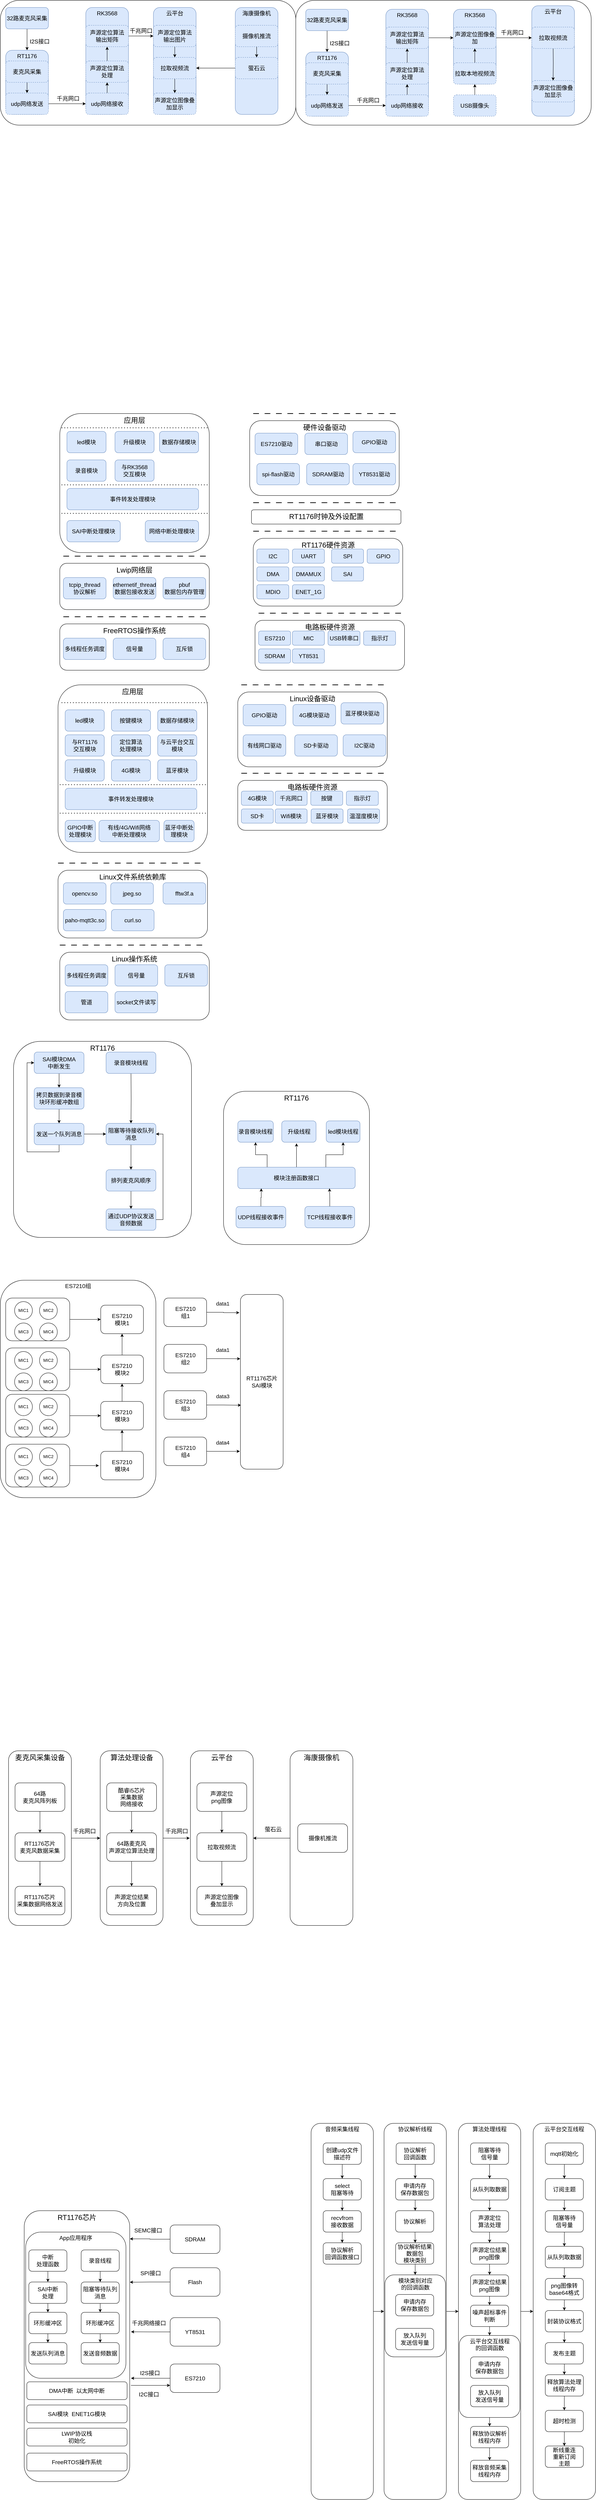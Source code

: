 <mxfile version="21.5.1" type="github">
  <diagram name="第 1 页" id="SKGtHfz4EE8g_Jv6Ql24">
    <mxGraphModel dx="1889" dy="542" grid="1" gridSize="10" guides="1" tooltips="1" connect="1" arrows="1" fold="1" page="1" pageScale="1" pageWidth="827" pageHeight="1169" math="0" shadow="0">
      <root>
        <mxCell id="0" />
        <mxCell id="1" parent="0" />
        <mxCell id="0iMLNUh1rzV7FVRTZrC5-33" value="&lt;span style=&quot;font-size: 16px;&quot;&gt;ES7210组&lt;br&gt;&lt;/span&gt;" style="rounded=1;whiteSpace=wrap;html=1;verticalAlign=top;" parent="1" vertex="1">
          <mxGeometry x="-827" y="3600" width="437" height="610" as="geometry" />
        </mxCell>
        <mxCell id="pUKFL5h7S0owQCvHCEkm-30" style="edgeStyle=orthogonalEdgeStyle;rounded=0;orthogonalLoop=1;jettySize=auto;html=1;entryX=0;entryY=0.5;entryDx=0;entryDy=0;" parent="1" source="pUKFL5h7S0owQCvHCEkm-6" target="pUKFL5h7S0owQCvHCEkm-29" edge="1">
          <mxGeometry relative="1" as="geometry" />
        </mxCell>
        <mxCell id="pUKFL5h7S0owQCvHCEkm-6" value="&lt;span style=&quot;font-size: 20px;&quot;&gt;&lt;br&gt;&lt;/span&gt;" style="rounded=1;whiteSpace=wrap;html=1;verticalAlign=top;" parent="1" vertex="1">
          <mxGeometry x="-812" y="3650" width="180" height="120" as="geometry" />
        </mxCell>
        <mxCell id="6IRPAobaThImXXzAXcsa-7" value="" style="rounded=1;whiteSpace=wrap;html=1;" parent="1" vertex="1">
          <mxGeometry x="-827" y="10" width="830" height="350" as="geometry" />
        </mxCell>
        <mxCell id="6IRPAobaThImXXzAXcsa-9" style="edgeStyle=orthogonalEdgeStyle;rounded=0;orthogonalLoop=1;jettySize=auto;html=1;entryX=0.5;entryY=0;entryDx=0;entryDy=0;" parent="1" source="6IRPAobaThImXXzAXcsa-8" edge="1">
          <mxGeometry relative="1" as="geometry">
            <mxPoint x="-752" y="150" as="targetPoint" />
          </mxGeometry>
        </mxCell>
        <mxCell id="6IRPAobaThImXXzAXcsa-8" value="&lt;font style=&quot;font-size: 16px;&quot;&gt;32路麦克风采集&lt;/font&gt;" style="rounded=1;whiteSpace=wrap;html=1;fillColor=#dae8fc;strokeColor=#6c8ebf;" parent="1" vertex="1">
          <mxGeometry x="-812" y="30" width="120" height="60" as="geometry" />
        </mxCell>
        <mxCell id="6IRPAobaThImXXzAXcsa-28" value="&lt;div style=&quot;&quot;&gt;&lt;span style=&quot;font-size: 16px;&quot;&gt;I2S接口&lt;/span&gt;&lt;/div&gt;" style="text;html=1;align=center;verticalAlign=middle;resizable=0;points=[];autosize=1;strokeColor=none;fillColor=none;" parent="1" vertex="1">
          <mxGeometry x="-757" y="110" width="80" height="30" as="geometry" />
        </mxCell>
        <mxCell id="6IRPAobaThImXXzAXcsa-29" style="edgeStyle=orthogonalEdgeStyle;rounded=0;orthogonalLoop=1;jettySize=auto;html=1;exitX=0.5;exitY=1;exitDx=0;exitDy=0;" parent="1" edge="1">
          <mxGeometry relative="1" as="geometry">
            <mxPoint x="-537" y="240" as="sourcePoint" />
            <mxPoint x="-537" y="240" as="targetPoint" />
          </mxGeometry>
        </mxCell>
        <mxCell id="6IRPAobaThImXXzAXcsa-30" value="&lt;font style=&quot;font-size: 16px;&quot;&gt;RT1176&lt;/font&gt;" style="rounded=1;whiteSpace=wrap;html=1;fillColor=#dae8fc;strokeColor=#6c8ebf;verticalAlign=top;" parent="1" vertex="1">
          <mxGeometry x="-812" y="150" width="120" height="180" as="geometry" />
        </mxCell>
        <mxCell id="6IRPAobaThImXXzAXcsa-33" style="edgeStyle=orthogonalEdgeStyle;rounded=0;orthogonalLoop=1;jettySize=auto;html=1;entryX=0.5;entryY=0;entryDx=0;entryDy=0;" parent="1" source="6IRPAobaThImXXzAXcsa-31" target="6IRPAobaThImXXzAXcsa-32" edge="1">
          <mxGeometry relative="1" as="geometry" />
        </mxCell>
        <mxCell id="6IRPAobaThImXXzAXcsa-31" value="&lt;span style=&quot;font-size: 16px;&quot;&gt;麦克风采集&lt;/span&gt;" style="rounded=1;whiteSpace=wrap;html=1;dashed=1;fillColor=#dae8fc;strokeColor=#6c8ebf;" parent="1" vertex="1">
          <mxGeometry x="-812" y="180" width="120" height="60" as="geometry" />
        </mxCell>
        <mxCell id="6IRPAobaThImXXzAXcsa-38" style="edgeStyle=orthogonalEdgeStyle;rounded=0;orthogonalLoop=1;jettySize=auto;html=1;exitX=1;exitY=0.5;exitDx=0;exitDy=0;" parent="1" source="6IRPAobaThImXXzAXcsa-32" target="6IRPAobaThImXXzAXcsa-35" edge="1">
          <mxGeometry relative="1" as="geometry" />
        </mxCell>
        <mxCell id="6IRPAobaThImXXzAXcsa-32" value="&lt;span style=&quot;font-size: 16px;&quot;&gt;udp网络发送&lt;/span&gt;" style="rounded=1;whiteSpace=wrap;html=1;dashed=1;fillColor=#dae8fc;strokeColor=#6c8ebf;" parent="1" vertex="1">
          <mxGeometry x="-812" y="270" width="120" height="60" as="geometry" />
        </mxCell>
        <mxCell id="6IRPAobaThImXXzAXcsa-34" value="&lt;font style=&quot;font-size: 16px;&quot;&gt;RK3568&lt;/font&gt;" style="rounded=1;whiteSpace=wrap;html=1;fillColor=#dae8fc;strokeColor=#6c8ebf;verticalAlign=top;" parent="1" vertex="1">
          <mxGeometry x="-587" y="30" width="120" height="300" as="geometry" />
        </mxCell>
        <mxCell id="6IRPAobaThImXXzAXcsa-42" style="edgeStyle=orthogonalEdgeStyle;rounded=0;orthogonalLoop=1;jettySize=auto;html=1;exitX=0.5;exitY=0;exitDx=0;exitDy=0;" parent="1" source="6IRPAobaThImXXzAXcsa-35" target="6IRPAobaThImXXzAXcsa-40" edge="1">
          <mxGeometry relative="1" as="geometry" />
        </mxCell>
        <mxCell id="6IRPAobaThImXXzAXcsa-35" value="&lt;span style=&quot;font-size: 16px;&quot;&gt;udp网络接收&lt;/span&gt;" style="rounded=1;whiteSpace=wrap;html=1;dashed=1;fillColor=#dae8fc;strokeColor=#6c8ebf;" parent="1" vertex="1">
          <mxGeometry x="-587" y="270" width="120" height="60" as="geometry" />
        </mxCell>
        <mxCell id="6IRPAobaThImXXzAXcsa-39" value="&lt;div style=&quot;&quot;&gt;&lt;span style=&quot;font-size: 16px;&quot;&gt;千兆网口&lt;/span&gt;&lt;/div&gt;" style="text;html=1;align=center;verticalAlign=middle;resizable=0;points=[];autosize=1;strokeColor=none;fillColor=none;" parent="1" vertex="1">
          <mxGeometry x="-682" y="270" width="90" height="30" as="geometry" />
        </mxCell>
        <mxCell id="6IRPAobaThImXXzAXcsa-44" style="edgeStyle=orthogonalEdgeStyle;rounded=0;orthogonalLoop=1;jettySize=auto;html=1;exitX=0.5;exitY=0;exitDx=0;exitDy=0;entryX=0.5;entryY=1;entryDx=0;entryDy=0;" parent="1" source="6IRPAobaThImXXzAXcsa-40" target="6IRPAobaThImXXzAXcsa-43" edge="1">
          <mxGeometry relative="1" as="geometry" />
        </mxCell>
        <mxCell id="6IRPAobaThImXXzAXcsa-40" value="&lt;span style=&quot;font-size: 16px;&quot;&gt;声源定位算法&lt;br&gt;处理&lt;br&gt;&lt;/span&gt;" style="rounded=1;whiteSpace=wrap;html=1;dashed=1;fillColor=#dae8fc;strokeColor=#6c8ebf;" parent="1" vertex="1">
          <mxGeometry x="-587" y="180" width="120" height="60" as="geometry" />
        </mxCell>
        <mxCell id="6IRPAobaThImXXzAXcsa-47" style="edgeStyle=orthogonalEdgeStyle;rounded=0;orthogonalLoop=1;jettySize=auto;html=1;" parent="1" source="6IRPAobaThImXXzAXcsa-43" target="6IRPAobaThImXXzAXcsa-46" edge="1">
          <mxGeometry relative="1" as="geometry" />
        </mxCell>
        <mxCell id="6IRPAobaThImXXzAXcsa-43" value="&lt;span style=&quot;font-size: 16px;&quot;&gt;声源定位算法&lt;br&gt;输出矩阵&lt;br&gt;&lt;/span&gt;" style="rounded=1;whiteSpace=wrap;html=1;dashed=1;fillColor=#dae8fc;strokeColor=#6c8ebf;" parent="1" vertex="1">
          <mxGeometry x="-587" y="80" width="120" height="60" as="geometry" />
        </mxCell>
        <mxCell id="6IRPAobaThImXXzAXcsa-45" value="&lt;font style=&quot;font-size: 16px;&quot;&gt;云平台&lt;/font&gt;" style="rounded=1;whiteSpace=wrap;html=1;fillColor=#dae8fc;strokeColor=#6c8ebf;verticalAlign=top;" parent="1" vertex="1">
          <mxGeometry x="-397" y="30" width="120" height="300" as="geometry" />
        </mxCell>
        <mxCell id="6IRPAobaThImXXzAXcsa-55" style="edgeStyle=orthogonalEdgeStyle;rounded=0;orthogonalLoop=1;jettySize=auto;html=1;exitX=0.5;exitY=1;exitDx=0;exitDy=0;" parent="1" source="6IRPAobaThImXXzAXcsa-46" target="6IRPAobaThImXXzAXcsa-50" edge="1">
          <mxGeometry relative="1" as="geometry" />
        </mxCell>
        <mxCell id="6IRPAobaThImXXzAXcsa-46" value="&lt;span style=&quot;font-size: 16px;&quot;&gt;声源定位算法&lt;br&gt;输出图片&lt;br&gt;&lt;/span&gt;" style="rounded=1;whiteSpace=wrap;html=1;dashed=1;fillColor=#dae8fc;strokeColor=#6c8ebf;" parent="1" vertex="1">
          <mxGeometry x="-397" y="80" width="120" height="60" as="geometry" />
        </mxCell>
        <mxCell id="6IRPAobaThImXXzAXcsa-48" value="&lt;div style=&quot;&quot;&gt;&lt;span style=&quot;font-size: 16px;&quot;&gt;千兆网口&lt;/span&gt;&lt;/div&gt;" style="text;html=1;align=center;verticalAlign=middle;resizable=0;points=[];autosize=1;strokeColor=none;fillColor=none;" parent="1" vertex="1">
          <mxGeometry x="-477" y="80" width="90" height="30" as="geometry" />
        </mxCell>
        <mxCell id="6IRPAobaThImXXzAXcsa-49" value="&lt;font style=&quot;font-size: 16px;&quot;&gt;海康摄像机&lt;/font&gt;" style="rounded=1;whiteSpace=wrap;html=1;fillColor=#dae8fc;strokeColor=#6c8ebf;verticalAlign=top;" parent="1" vertex="1">
          <mxGeometry x="-167" y="30" width="120" height="300" as="geometry" />
        </mxCell>
        <mxCell id="6IRPAobaThImXXzAXcsa-57" style="edgeStyle=orthogonalEdgeStyle;rounded=0;orthogonalLoop=1;jettySize=auto;html=1;exitX=0.5;exitY=1;exitDx=0;exitDy=0;" parent="1" source="6IRPAobaThImXXzAXcsa-50" target="6IRPAobaThImXXzAXcsa-56" edge="1">
          <mxGeometry relative="1" as="geometry" />
        </mxCell>
        <mxCell id="6IRPAobaThImXXzAXcsa-50" value="&lt;span style=&quot;font-size: 16px;&quot;&gt;拉取视频流&lt;br&gt;&lt;/span&gt;" style="rounded=1;whiteSpace=wrap;html=1;dashed=1;fillColor=#dae8fc;strokeColor=#6c8ebf;" parent="1" vertex="1">
          <mxGeometry x="-397" y="170" width="120" height="60" as="geometry" />
        </mxCell>
        <mxCell id="6IRPAobaThImXXzAXcsa-54" style="edgeStyle=orthogonalEdgeStyle;rounded=0;orthogonalLoop=1;jettySize=auto;html=1;exitX=0;exitY=0.5;exitDx=0;exitDy=0;" parent="1" source="6IRPAobaThImXXzAXcsa-51" target="6IRPAobaThImXXzAXcsa-50" edge="1">
          <mxGeometry relative="1" as="geometry" />
        </mxCell>
        <mxCell id="6IRPAobaThImXXzAXcsa-51" value="&lt;span style=&quot;font-size: 16px;&quot;&gt;萤石云&lt;br&gt;&lt;/span&gt;" style="rounded=1;whiteSpace=wrap;html=1;dashed=1;fillColor=#dae8fc;strokeColor=#6c8ebf;" parent="1" vertex="1">
          <mxGeometry x="-167" y="170" width="120" height="60" as="geometry" />
        </mxCell>
        <mxCell id="6IRPAobaThImXXzAXcsa-53" style="edgeStyle=orthogonalEdgeStyle;rounded=0;orthogonalLoop=1;jettySize=auto;html=1;exitX=0.5;exitY=1;exitDx=0;exitDy=0;entryX=0.5;entryY=0;entryDx=0;entryDy=0;" parent="1" source="6IRPAobaThImXXzAXcsa-52" target="6IRPAobaThImXXzAXcsa-51" edge="1">
          <mxGeometry relative="1" as="geometry" />
        </mxCell>
        <mxCell id="6IRPAobaThImXXzAXcsa-52" value="&lt;font style=&quot;font-size: 16px;&quot;&gt;摄像机推流&lt;/font&gt;" style="rounded=1;whiteSpace=wrap;html=1;dashed=1;fillColor=#dae8fc;strokeColor=#6c8ebf;" parent="1" vertex="1">
          <mxGeometry x="-167" y="80" width="120" height="60" as="geometry" />
        </mxCell>
        <mxCell id="6IRPAobaThImXXzAXcsa-56" value="&lt;span style=&quot;font-size: 16px;&quot;&gt;声源定位图像叠加显示&lt;br&gt;&lt;/span&gt;" style="rounded=1;whiteSpace=wrap;html=1;dashed=1;fillColor=#dae8fc;strokeColor=#6c8ebf;" parent="1" vertex="1">
          <mxGeometry x="-397" y="270" width="120" height="60" as="geometry" />
        </mxCell>
        <mxCell id="6IRPAobaThImXXzAXcsa-58" value="" style="rounded=1;whiteSpace=wrap;html=1;" parent="1" vertex="1">
          <mxGeometry x="3" y="10" width="830" height="350" as="geometry" />
        </mxCell>
        <mxCell id="6IRPAobaThImXXzAXcsa-59" style="edgeStyle=orthogonalEdgeStyle;rounded=0;orthogonalLoop=1;jettySize=auto;html=1;entryX=0.5;entryY=0;entryDx=0;entryDy=0;" parent="1" source="6IRPAobaThImXXzAXcsa-60" edge="1">
          <mxGeometry relative="1" as="geometry">
            <mxPoint x="91" y="155" as="targetPoint" />
          </mxGeometry>
        </mxCell>
        <mxCell id="6IRPAobaThImXXzAXcsa-60" value="&lt;font style=&quot;font-size: 16px;&quot;&gt;32路麦克风采集&lt;/font&gt;" style="rounded=1;whiteSpace=wrap;html=1;fillColor=#dae8fc;strokeColor=#6c8ebf;" parent="1" vertex="1">
          <mxGeometry x="31" y="35" width="120" height="60" as="geometry" />
        </mxCell>
        <mxCell id="6IRPAobaThImXXzAXcsa-61" value="&lt;div style=&quot;&quot;&gt;&lt;span style=&quot;font-size: 16px;&quot;&gt;I2S接口&lt;/span&gt;&lt;/div&gt;" style="text;html=1;align=center;verticalAlign=middle;resizable=0;points=[];autosize=1;strokeColor=none;fillColor=none;" parent="1" vertex="1">
          <mxGeometry x="86" y="115" width="80" height="30" as="geometry" />
        </mxCell>
        <mxCell id="6IRPAobaThImXXzAXcsa-62" style="edgeStyle=orthogonalEdgeStyle;rounded=0;orthogonalLoop=1;jettySize=auto;html=1;exitX=0.5;exitY=1;exitDx=0;exitDy=0;" parent="1" edge="1">
          <mxGeometry relative="1" as="geometry">
            <mxPoint x="306" y="245" as="sourcePoint" />
            <mxPoint x="306" y="245" as="targetPoint" />
          </mxGeometry>
        </mxCell>
        <mxCell id="6IRPAobaThImXXzAXcsa-63" value="&lt;font style=&quot;font-size: 16px;&quot;&gt;RT1176&lt;/font&gt;" style="rounded=1;whiteSpace=wrap;html=1;fillColor=#dae8fc;strokeColor=#6c8ebf;verticalAlign=top;" parent="1" vertex="1">
          <mxGeometry x="31" y="155" width="120" height="180" as="geometry" />
        </mxCell>
        <mxCell id="6IRPAobaThImXXzAXcsa-64" style="edgeStyle=orthogonalEdgeStyle;rounded=0;orthogonalLoop=1;jettySize=auto;html=1;entryX=0.5;entryY=0;entryDx=0;entryDy=0;" parent="1" source="6IRPAobaThImXXzAXcsa-65" target="6IRPAobaThImXXzAXcsa-67" edge="1">
          <mxGeometry relative="1" as="geometry" />
        </mxCell>
        <mxCell id="6IRPAobaThImXXzAXcsa-65" value="&lt;span style=&quot;font-size: 16px;&quot;&gt;麦克风采集&lt;/span&gt;" style="rounded=1;whiteSpace=wrap;html=1;dashed=1;fillColor=#dae8fc;strokeColor=#6c8ebf;" parent="1" vertex="1">
          <mxGeometry x="31" y="185" width="120" height="60" as="geometry" />
        </mxCell>
        <mxCell id="6IRPAobaThImXXzAXcsa-66" style="edgeStyle=orthogonalEdgeStyle;rounded=0;orthogonalLoop=1;jettySize=auto;html=1;exitX=1;exitY=0.5;exitDx=0;exitDy=0;" parent="1" source="6IRPAobaThImXXzAXcsa-67" target="6IRPAobaThImXXzAXcsa-70" edge="1">
          <mxGeometry relative="1" as="geometry" />
        </mxCell>
        <mxCell id="6IRPAobaThImXXzAXcsa-67" value="&lt;span style=&quot;font-size: 16px;&quot;&gt;udp网络发送&lt;/span&gt;" style="rounded=1;whiteSpace=wrap;html=1;dashed=1;fillColor=#dae8fc;strokeColor=#6c8ebf;" parent="1" vertex="1">
          <mxGeometry x="31" y="275" width="120" height="60" as="geometry" />
        </mxCell>
        <mxCell id="6IRPAobaThImXXzAXcsa-68" value="&lt;font style=&quot;font-size: 16px;&quot;&gt;RK3568&lt;/font&gt;" style="rounded=1;whiteSpace=wrap;html=1;fillColor=#dae8fc;strokeColor=#6c8ebf;verticalAlign=top;" parent="1" vertex="1">
          <mxGeometry x="256" y="35" width="120" height="300" as="geometry" />
        </mxCell>
        <mxCell id="6IRPAobaThImXXzAXcsa-69" style="edgeStyle=orthogonalEdgeStyle;rounded=0;orthogonalLoop=1;jettySize=auto;html=1;exitX=0.5;exitY=0;exitDx=0;exitDy=0;" parent="1" source="6IRPAobaThImXXzAXcsa-70" target="6IRPAobaThImXXzAXcsa-73" edge="1">
          <mxGeometry relative="1" as="geometry" />
        </mxCell>
        <mxCell id="6IRPAobaThImXXzAXcsa-70" value="&lt;span style=&quot;font-size: 16px;&quot;&gt;udp网络接收&lt;/span&gt;" style="rounded=1;whiteSpace=wrap;html=1;dashed=1;fillColor=#dae8fc;strokeColor=#6c8ebf;" parent="1" vertex="1">
          <mxGeometry x="256" y="275" width="120" height="60" as="geometry" />
        </mxCell>
        <mxCell id="6IRPAobaThImXXzAXcsa-71" value="&lt;div style=&quot;&quot;&gt;&lt;span style=&quot;font-size: 16px;&quot;&gt;千兆网口&lt;/span&gt;&lt;/div&gt;" style="text;html=1;align=center;verticalAlign=middle;resizable=0;points=[];autosize=1;strokeColor=none;fillColor=none;" parent="1" vertex="1">
          <mxGeometry x="161" y="275" width="90" height="30" as="geometry" />
        </mxCell>
        <mxCell id="6IRPAobaThImXXzAXcsa-72" style="edgeStyle=orthogonalEdgeStyle;rounded=0;orthogonalLoop=1;jettySize=auto;html=1;exitX=0.5;exitY=0;exitDx=0;exitDy=0;entryX=0.5;entryY=1;entryDx=0;entryDy=0;" parent="1" source="6IRPAobaThImXXzAXcsa-73" target="6IRPAobaThImXXzAXcsa-75" edge="1">
          <mxGeometry relative="1" as="geometry" />
        </mxCell>
        <mxCell id="6IRPAobaThImXXzAXcsa-73" value="&lt;span style=&quot;font-size: 16px;&quot;&gt;声源定位算法&lt;br&gt;处理&lt;br&gt;&lt;/span&gt;" style="rounded=1;whiteSpace=wrap;html=1;dashed=1;fillColor=#dae8fc;strokeColor=#6c8ebf;" parent="1" vertex="1">
          <mxGeometry x="256" y="185" width="120" height="60" as="geometry" />
        </mxCell>
        <mxCell id="6IRPAobaThImXXzAXcsa-94" style="edgeStyle=orthogonalEdgeStyle;rounded=0;orthogonalLoop=1;jettySize=auto;html=1;exitX=1;exitY=0.5;exitDx=0;exitDy=0;" parent="1" source="6IRPAobaThImXXzAXcsa-75" target="6IRPAobaThImXXzAXcsa-93" edge="1">
          <mxGeometry relative="1" as="geometry" />
        </mxCell>
        <mxCell id="6IRPAobaThImXXzAXcsa-75" value="&lt;span style=&quot;font-size: 16px;&quot;&gt;声源定位算法&lt;br&gt;输出矩阵&lt;br&gt;&lt;/span&gt;" style="rounded=1;whiteSpace=wrap;html=1;dashed=1;fillColor=#dae8fc;strokeColor=#6c8ebf;" parent="1" vertex="1">
          <mxGeometry x="256" y="85" width="120" height="60" as="geometry" />
        </mxCell>
        <mxCell id="6IRPAobaThImXXzAXcsa-76" value="&lt;font style=&quot;font-size: 16px;&quot;&gt;云平台&lt;/font&gt;" style="rounded=1;whiteSpace=wrap;html=1;fillColor=#dae8fc;strokeColor=#6c8ebf;verticalAlign=top;" parent="1" vertex="1">
          <mxGeometry x="666" y="25" width="120" height="310" as="geometry" />
        </mxCell>
        <mxCell id="6IRPAobaThImXXzAXcsa-79" value="&lt;div style=&quot;&quot;&gt;&lt;span style=&quot;font-size: 16px;&quot;&gt;千兆网口&lt;/span&gt;&lt;/div&gt;" style="text;html=1;align=center;verticalAlign=middle;resizable=0;points=[];autosize=1;strokeColor=none;fillColor=none;" parent="1" vertex="1">
          <mxGeometry x="566" y="85" width="90" height="30" as="geometry" />
        </mxCell>
        <mxCell id="6IRPAobaThImXXzAXcsa-81" style="edgeStyle=orthogonalEdgeStyle;rounded=0;orthogonalLoop=1;jettySize=auto;html=1;exitX=0.5;exitY=1;exitDx=0;exitDy=0;" parent="1" target="6IRPAobaThImXXzAXcsa-87" edge="1">
          <mxGeometry relative="1" as="geometry">
            <mxPoint x="726" y="135" as="sourcePoint" />
          </mxGeometry>
        </mxCell>
        <mxCell id="6IRPAobaThImXXzAXcsa-87" value="&lt;span style=&quot;font-size: 16px;&quot;&gt;声源定位图像叠加显示&lt;br&gt;&lt;/span&gt;" style="rounded=1;whiteSpace=wrap;html=1;dashed=1;fillColor=#dae8fc;strokeColor=#6c8ebf;" parent="1" vertex="1">
          <mxGeometry x="666" y="235" width="120" height="60" as="geometry" />
        </mxCell>
        <mxCell id="6IRPAobaThImXXzAXcsa-92" value="&lt;font style=&quot;font-size: 16px;&quot;&gt;RK3568&lt;/font&gt;" style="rounded=1;whiteSpace=wrap;html=1;fillColor=#dae8fc;strokeColor=#6c8ebf;verticalAlign=top;" parent="1" vertex="1">
          <mxGeometry x="446" y="35" width="120" height="210" as="geometry" />
        </mxCell>
        <mxCell id="6IRPAobaThImXXzAXcsa-97" style="edgeStyle=orthogonalEdgeStyle;rounded=0;orthogonalLoop=1;jettySize=auto;html=1;exitX=1;exitY=0.5;exitDx=0;exitDy=0;" parent="1" source="6IRPAobaThImXXzAXcsa-93" target="6IRPAobaThImXXzAXcsa-95" edge="1">
          <mxGeometry relative="1" as="geometry" />
        </mxCell>
        <mxCell id="6IRPAobaThImXXzAXcsa-93" value="&lt;span style=&quot;font-size: 16px;&quot;&gt;声源定位图像叠加&lt;br&gt;&lt;/span&gt;" style="rounded=1;whiteSpace=wrap;html=1;dashed=1;fillColor=#dae8fc;strokeColor=#6c8ebf;" parent="1" vertex="1">
          <mxGeometry x="446" y="85" width="120" height="60" as="geometry" />
        </mxCell>
        <mxCell id="6IRPAobaThImXXzAXcsa-95" value="&lt;span style=&quot;font-size: 16px;&quot;&gt;拉取视频流&lt;br&gt;&lt;/span&gt;" style="rounded=1;whiteSpace=wrap;html=1;dashed=1;fillColor=#dae8fc;strokeColor=#6c8ebf;" parent="1" vertex="1">
          <mxGeometry x="666" y="85" width="120" height="60" as="geometry" />
        </mxCell>
        <mxCell id="6IRPAobaThImXXzAXcsa-101" style="edgeStyle=orthogonalEdgeStyle;rounded=0;orthogonalLoop=1;jettySize=auto;html=1;exitX=0.5;exitY=0;exitDx=0;exitDy=0;entryX=0.5;entryY=1;entryDx=0;entryDy=0;" parent="1" source="6IRPAobaThImXXzAXcsa-98" target="6IRPAobaThImXXzAXcsa-93" edge="1">
          <mxGeometry relative="1" as="geometry" />
        </mxCell>
        <mxCell id="6IRPAobaThImXXzAXcsa-98" value="&lt;span style=&quot;font-size: 16px;&quot;&gt;拉取本地视频流&lt;br&gt;&lt;/span&gt;" style="rounded=1;whiteSpace=wrap;html=1;dashed=1;fillColor=#dae8fc;strokeColor=#6c8ebf;" parent="1" vertex="1">
          <mxGeometry x="446" y="185" width="120" height="60" as="geometry" />
        </mxCell>
        <mxCell id="6IRPAobaThImXXzAXcsa-100" style="edgeStyle=orthogonalEdgeStyle;rounded=0;orthogonalLoop=1;jettySize=auto;html=1;exitX=0.5;exitY=0;exitDx=0;exitDy=0;entryX=0.5;entryY=1;entryDx=0;entryDy=0;" parent="1" source="6IRPAobaThImXXzAXcsa-99" target="6IRPAobaThImXXzAXcsa-98" edge="1">
          <mxGeometry relative="1" as="geometry" />
        </mxCell>
        <mxCell id="6IRPAobaThImXXzAXcsa-99" value="&lt;span style=&quot;font-size: 16px;&quot;&gt;USB摄像头&lt;br&gt;&lt;/span&gt;" style="rounded=1;whiteSpace=wrap;html=1;dashed=1;fillColor=#dae8fc;strokeColor=#6c8ebf;" parent="1" vertex="1">
          <mxGeometry x="446" y="275" width="120" height="60" as="geometry" />
        </mxCell>
        <mxCell id="6IRPAobaThImXXzAXcsa-103" value="&lt;font style=&quot;font-size: 20px;&quot;&gt;应用层&lt;/font&gt;" style="rounded=1;whiteSpace=wrap;html=1;verticalAlign=top;" parent="1" vertex="1">
          <mxGeometry x="-660" y="1169" width="420" height="390" as="geometry" />
        </mxCell>
        <mxCell id="6IRPAobaThImXXzAXcsa-106" value="" style="endArrow=none;dashed=1;html=1;dashPattern=8 8;strokeWidth=2;rounded=0;" parent="1" edge="1">
          <mxGeometry width="50" height="50" relative="1" as="geometry">
            <mxPoint x="-650" y="1569" as="sourcePoint" />
            <mxPoint x="-250" y="1569" as="targetPoint" />
          </mxGeometry>
        </mxCell>
        <mxCell id="6IRPAobaThImXXzAXcsa-107" value="&lt;font style=&quot;font-size: 20px;&quot;&gt;Lwip网络层&lt;/font&gt;" style="rounded=1;whiteSpace=wrap;html=1;verticalAlign=top;" parent="1" vertex="1">
          <mxGeometry x="-660" y="1589" width="420" height="130" as="geometry" />
        </mxCell>
        <mxCell id="6IRPAobaThImXXzAXcsa-108" value="" style="endArrow=none;dashed=1;html=1;dashPattern=8 8;strokeWidth=2;rounded=0;" parent="1" edge="1">
          <mxGeometry width="50" height="50" relative="1" as="geometry">
            <mxPoint x="-650" y="1739" as="sourcePoint" />
            <mxPoint x="-250" y="1739" as="targetPoint" />
          </mxGeometry>
        </mxCell>
        <mxCell id="6IRPAobaThImXXzAXcsa-109" value="&lt;span style=&quot;font-size: 20px;&quot;&gt;FreeRTOS操作系统&lt;br&gt;&lt;br&gt;&lt;/span&gt;" style="rounded=1;whiteSpace=wrap;html=1;verticalAlign=top;" parent="1" vertex="1">
          <mxGeometry x="-660" y="1759" width="420" height="130" as="geometry" />
        </mxCell>
        <mxCell id="6IRPAobaThImXXzAXcsa-110" value="&lt;font style=&quot;font-size: 16px;&quot;&gt;SAI中断处理模块&lt;/font&gt;" style="rounded=1;whiteSpace=wrap;html=1;fillColor=#dae8fc;strokeColor=#6c8ebf;" parent="1" vertex="1">
          <mxGeometry x="-640" y="1469" width="150" height="60" as="geometry" />
        </mxCell>
        <mxCell id="6IRPAobaThImXXzAXcsa-111" value="&lt;font style=&quot;font-size: 16px;&quot;&gt;多线程任务调度&lt;/font&gt;" style="rounded=1;whiteSpace=wrap;html=1;fillColor=#dae8fc;strokeColor=#6c8ebf;" parent="1" vertex="1">
          <mxGeometry x="-650" y="1799" width="120" height="60" as="geometry" />
        </mxCell>
        <mxCell id="6IRPAobaThImXXzAXcsa-112" value="&lt;font style=&quot;font-size: 16px;&quot;&gt;信号量&lt;/font&gt;" style="rounded=1;whiteSpace=wrap;html=1;fillColor=#dae8fc;strokeColor=#6c8ebf;" parent="1" vertex="1">
          <mxGeometry x="-510" y="1799" width="120" height="60" as="geometry" />
        </mxCell>
        <mxCell id="6IRPAobaThImXXzAXcsa-113" value="&lt;font style=&quot;font-size: 16px;&quot;&gt;互斥锁&lt;/font&gt;" style="rounded=1;whiteSpace=wrap;html=1;fillColor=#dae8fc;strokeColor=#6c8ebf;" parent="1" vertex="1">
          <mxGeometry x="-370" y="1799" width="120" height="60" as="geometry" />
        </mxCell>
        <mxCell id="6IRPAobaThImXXzAXcsa-114" value="&lt;font style=&quot;font-size: 16px;&quot;&gt;多线程任务调度&lt;/font&gt;" style="rounded=1;whiteSpace=wrap;html=1;fillColor=#dae8fc;strokeColor=#6c8ebf;" parent="1" vertex="1">
          <mxGeometry x="-650" y="1799" width="120" height="60" as="geometry" />
        </mxCell>
        <mxCell id="6IRPAobaThImXXzAXcsa-115" value="&lt;font style=&quot;font-size: 16px;&quot;&gt;ethernetif_thread&lt;br&gt;数据包接收发送&lt;/font&gt;" style="rounded=1;whiteSpace=wrap;html=1;fillColor=#dae8fc;strokeColor=#6c8ebf;" parent="1" vertex="1">
          <mxGeometry x="-510" y="1629" width="120" height="60" as="geometry" />
        </mxCell>
        <mxCell id="6IRPAobaThImXXzAXcsa-116" value="&lt;font style=&quot;font-size: 16px;&quot;&gt;pbuf&lt;br&gt;数据包内存管理&lt;br&gt;&lt;/font&gt;" style="rounded=1;whiteSpace=wrap;html=1;fillColor=#dae8fc;strokeColor=#6c8ebf;" parent="1" vertex="1">
          <mxGeometry x="-370" y="1629" width="120" height="60" as="geometry" />
        </mxCell>
        <mxCell id="6IRPAobaThImXXzAXcsa-117" value="&lt;span style=&quot;font-size: 16px;&quot;&gt;tcpip_thread&lt;br&gt;协议解析&lt;br&gt;&lt;/span&gt;" style="rounded=1;whiteSpace=wrap;html=1;fillColor=#dae8fc;strokeColor=#6c8ebf;" parent="1" vertex="1">
          <mxGeometry x="-650" y="1629" width="120" height="60" as="geometry" />
        </mxCell>
        <mxCell id="6IRPAobaThImXXzAXcsa-119" value="&lt;font style=&quot;font-size: 16px;&quot;&gt;网络中断处理模块&lt;/font&gt;" style="rounded=1;whiteSpace=wrap;html=1;fillColor=#dae8fc;strokeColor=#6c8ebf;" parent="1" vertex="1">
          <mxGeometry x="-420" y="1469" width="150" height="60" as="geometry" />
        </mxCell>
        <mxCell id="6IRPAobaThImXXzAXcsa-122" value="" style="endArrow=none;dashed=1;html=1;dashPattern=1 3;strokeWidth=2;rounded=0;" parent="1" edge="1">
          <mxGeometry width="50" height="50" relative="1" as="geometry">
            <mxPoint x="-655" y="1449" as="sourcePoint" />
            <mxPoint x="-245" y="1449" as="targetPoint" />
          </mxGeometry>
        </mxCell>
        <mxCell id="6IRPAobaThImXXzAXcsa-123" value="" style="endArrow=none;dashed=1;html=1;dashPattern=1 3;strokeWidth=2;rounded=0;" parent="1" edge="1">
          <mxGeometry width="50" height="50" relative="1" as="geometry">
            <mxPoint x="-655" y="1369" as="sourcePoint" />
            <mxPoint x="-245" y="1369" as="targetPoint" />
          </mxGeometry>
        </mxCell>
        <mxCell id="6IRPAobaThImXXzAXcsa-124" value="&lt;font style=&quot;font-size: 16px;&quot;&gt;事件转发处理模块&lt;/font&gt;" style="rounded=1;whiteSpace=wrap;html=1;fillColor=#dae8fc;strokeColor=#6c8ebf;" parent="1" vertex="1">
          <mxGeometry x="-640" y="1379" width="370" height="60" as="geometry" />
        </mxCell>
        <mxCell id="6IRPAobaThImXXzAXcsa-125" value="" style="endArrow=none;dashed=1;html=1;dashPattern=1 3;strokeWidth=2;rounded=0;" parent="1" edge="1">
          <mxGeometry width="50" height="50" relative="1" as="geometry">
            <mxPoint x="-655" y="1209" as="sourcePoint" />
            <mxPoint x="-245" y="1209" as="targetPoint" />
          </mxGeometry>
        </mxCell>
        <mxCell id="6IRPAobaThImXXzAXcsa-126" value="&lt;font style=&quot;font-size: 16px;&quot;&gt;录音模块&lt;/font&gt;" style="rounded=1;whiteSpace=wrap;html=1;fillColor=#dae8fc;strokeColor=#6c8ebf;" parent="1" vertex="1">
          <mxGeometry x="-640" y="1299" width="110" height="60" as="geometry" />
        </mxCell>
        <mxCell id="6IRPAobaThImXXzAXcsa-127" value="&lt;font style=&quot;font-size: 16px;&quot;&gt;led模块&lt;/font&gt;" style="rounded=1;whiteSpace=wrap;html=1;fillColor=#dae8fc;strokeColor=#6c8ebf;" parent="1" vertex="1">
          <mxGeometry x="-640" y="1219" width="110" height="60" as="geometry" />
        </mxCell>
        <mxCell id="6IRPAobaThImXXzAXcsa-128" value="&lt;font style=&quot;font-size: 16px;&quot;&gt;升级模块&lt;/font&gt;" style="rounded=1;whiteSpace=wrap;html=1;fillColor=#dae8fc;strokeColor=#6c8ebf;" parent="1" vertex="1">
          <mxGeometry x="-505" y="1219" width="110" height="60" as="geometry" />
        </mxCell>
        <mxCell id="6IRPAobaThImXXzAXcsa-129" value="&lt;font style=&quot;font-size: 16px;&quot;&gt;与RK3568&lt;br&gt;交互模块&lt;/font&gt;" style="rounded=1;whiteSpace=wrap;html=1;fillColor=#dae8fc;strokeColor=#6c8ebf;" parent="1" vertex="1">
          <mxGeometry x="-505" y="1299" width="110" height="60" as="geometry" />
        </mxCell>
        <mxCell id="6IRPAobaThImXXzAXcsa-130" value="&lt;font style=&quot;font-size: 16px;&quot;&gt;数据存储模块&lt;/font&gt;" style="rounded=1;whiteSpace=wrap;html=1;fillColor=#dae8fc;strokeColor=#6c8ebf;" parent="1" vertex="1">
          <mxGeometry x="-380" y="1219" width="110" height="60" as="geometry" />
        </mxCell>
        <mxCell id="6IRPAobaThImXXzAXcsa-131" value="" style="endArrow=none;dashed=1;html=1;dashPattern=8 8;strokeWidth=2;rounded=0;" parent="1" edge="1">
          <mxGeometry width="50" height="50" relative="1" as="geometry">
            <mxPoint x="-116.5" y="1169" as="sourcePoint" />
            <mxPoint x="283.5" y="1169" as="targetPoint" />
          </mxGeometry>
        </mxCell>
        <mxCell id="6IRPAobaThImXXzAXcsa-132" value="&lt;span style=&quot;font-size: 20px;&quot;&gt;硬件设备驱动&lt;br&gt;&lt;br&gt;&lt;/span&gt;" style="rounded=1;whiteSpace=wrap;html=1;verticalAlign=top;" parent="1" vertex="1">
          <mxGeometry x="-126.5" y="1189" width="420" height="210" as="geometry" />
        </mxCell>
        <mxCell id="6IRPAobaThImXXzAXcsa-134" value="&lt;font style=&quot;font-size: 16px;&quot;&gt;ES7210驱动&lt;br&gt;&lt;/font&gt;" style="rounded=1;whiteSpace=wrap;html=1;fillColor=#dae8fc;strokeColor=#6c8ebf;" parent="1" vertex="1">
          <mxGeometry x="-111.5" y="1224" width="120" height="60" as="geometry" />
        </mxCell>
        <mxCell id="6IRPAobaThImXXzAXcsa-135" value="&lt;font style=&quot;font-size: 16px;&quot;&gt;串口驱动&lt;br&gt;&lt;/font&gt;" style="rounded=1;whiteSpace=wrap;html=1;fillColor=#dae8fc;strokeColor=#6c8ebf;" parent="1" vertex="1">
          <mxGeometry x="28.5" y="1224" width="120" height="60" as="geometry" />
        </mxCell>
        <mxCell id="6IRPAobaThImXXzAXcsa-136" value="&lt;font style=&quot;font-size: 16px;&quot;&gt;GPIO驱动&lt;br&gt;&lt;/font&gt;" style="rounded=1;whiteSpace=wrap;html=1;fillColor=#dae8fc;strokeColor=#6c8ebf;" parent="1" vertex="1">
          <mxGeometry x="163.5" y="1219" width="120" height="60" as="geometry" />
        </mxCell>
        <mxCell id="6IRPAobaThImXXzAXcsa-137" value="&lt;font style=&quot;font-size: 16px;&quot;&gt;SDRAM驱动&lt;br&gt;&lt;/font&gt;" style="rounded=1;whiteSpace=wrap;html=1;fillColor=#dae8fc;strokeColor=#6c8ebf;" parent="1" vertex="1">
          <mxGeometry x="33.5" y="1309" width="120" height="60" as="geometry" />
        </mxCell>
        <mxCell id="6IRPAobaThImXXzAXcsa-138" value="&lt;font style=&quot;font-size: 16px;&quot;&gt;spi-flash驱动&lt;br&gt;&lt;/font&gt;" style="rounded=1;whiteSpace=wrap;html=1;fillColor=#dae8fc;strokeColor=#6c8ebf;" parent="1" vertex="1">
          <mxGeometry x="-106.5" y="1309" width="120" height="60" as="geometry" />
        </mxCell>
        <mxCell id="6IRPAobaThImXXzAXcsa-139" value="&lt;font style=&quot;font-size: 16px;&quot;&gt;YT8531驱动&lt;br&gt;&lt;/font&gt;" style="rounded=1;whiteSpace=wrap;html=1;fillColor=#dae8fc;strokeColor=#6c8ebf;" parent="1" vertex="1">
          <mxGeometry x="163.5" y="1309" width="120" height="60" as="geometry" />
        </mxCell>
        <mxCell id="6IRPAobaThImXXzAXcsa-141" value="" style="endArrow=none;dashed=1;html=1;dashPattern=8 8;strokeWidth=2;rounded=0;" parent="1" edge="1">
          <mxGeometry width="50" height="50" relative="1" as="geometry">
            <mxPoint x="-116.5" y="1419" as="sourcePoint" />
            <mxPoint x="283.5" y="1419" as="targetPoint" />
          </mxGeometry>
        </mxCell>
        <mxCell id="6IRPAobaThImXXzAXcsa-142" value="&lt;span style=&quot;font-size: 20px;&quot;&gt;RT1176时钟及外设配置&lt;br&gt;&lt;/span&gt;" style="rounded=1;whiteSpace=wrap;html=1;verticalAlign=top;" parent="1" vertex="1">
          <mxGeometry x="-121.5" y="1439" width="420" height="40" as="geometry" />
        </mxCell>
        <mxCell id="6IRPAobaThImXXzAXcsa-143" value="" style="endArrow=none;dashed=1;html=1;dashPattern=8 8;strokeWidth=2;rounded=0;" parent="1" edge="1">
          <mxGeometry width="50" height="50" relative="1" as="geometry">
            <mxPoint x="-116.5" y="1499" as="sourcePoint" />
            <mxPoint x="283.5" y="1499" as="targetPoint" />
          </mxGeometry>
        </mxCell>
        <mxCell id="6IRPAobaThImXXzAXcsa-144" value="&lt;span style=&quot;font-size: 20px;&quot;&gt;RT1176硬件资源&lt;br&gt;&lt;/span&gt;" style="rounded=1;whiteSpace=wrap;html=1;verticalAlign=top;" parent="1" vertex="1">
          <mxGeometry x="-116.5" y="1519" width="420" height="190" as="geometry" />
        </mxCell>
        <mxCell id="6IRPAobaThImXXzAXcsa-145" value="&lt;font style=&quot;font-size: 16px;&quot;&gt;I2C&lt;br&gt;&lt;/font&gt;" style="rounded=1;whiteSpace=wrap;html=1;fillColor=#dae8fc;strokeColor=#6c8ebf;" parent="1" vertex="1">
          <mxGeometry x="-106.5" y="1549" width="90" height="40" as="geometry" />
        </mxCell>
        <mxCell id="6IRPAobaThImXXzAXcsa-146" value="&lt;font style=&quot;font-size: 16px;&quot;&gt;UART&lt;br&gt;&lt;/font&gt;" style="rounded=1;whiteSpace=wrap;html=1;fillColor=#dae8fc;strokeColor=#6c8ebf;" parent="1" vertex="1">
          <mxGeometry x="-6.5" y="1549" width="90" height="40" as="geometry" />
        </mxCell>
        <mxCell id="6IRPAobaThImXXzAXcsa-147" value="&lt;font style=&quot;font-size: 16px;&quot;&gt;SPI&lt;br&gt;&lt;/font&gt;" style="rounded=1;whiteSpace=wrap;html=1;fillColor=#dae8fc;strokeColor=#6c8ebf;" parent="1" vertex="1">
          <mxGeometry x="103.5" y="1549" width="90" height="40" as="geometry" />
        </mxCell>
        <mxCell id="6IRPAobaThImXXzAXcsa-148" value="&lt;font style=&quot;font-size: 16px;&quot;&gt;GPIO&lt;br&gt;&lt;/font&gt;" style="rounded=1;whiteSpace=wrap;html=1;fillColor=#dae8fc;strokeColor=#6c8ebf;" parent="1" vertex="1">
          <mxGeometry x="203.5" y="1549" width="90" height="40" as="geometry" />
        </mxCell>
        <mxCell id="6IRPAobaThImXXzAXcsa-149" value="&lt;font style=&quot;font-size: 16px;&quot;&gt;DMA&lt;br&gt;&lt;/font&gt;" style="rounded=1;whiteSpace=wrap;html=1;fillColor=#dae8fc;strokeColor=#6c8ebf;" parent="1" vertex="1">
          <mxGeometry x="-106.5" y="1599" width="90" height="40" as="geometry" />
        </mxCell>
        <mxCell id="6IRPAobaThImXXzAXcsa-150" value="&lt;font style=&quot;font-size: 16px;&quot;&gt;DMAMUX&lt;br&gt;&lt;/font&gt;" style="rounded=1;whiteSpace=wrap;html=1;fillColor=#dae8fc;strokeColor=#6c8ebf;" parent="1" vertex="1">
          <mxGeometry x="-6.5" y="1599" width="90" height="40" as="geometry" />
        </mxCell>
        <mxCell id="6IRPAobaThImXXzAXcsa-151" value="&lt;font style=&quot;font-size: 16px;&quot;&gt;SAI&lt;br&gt;&lt;/font&gt;" style="rounded=1;whiteSpace=wrap;html=1;fillColor=#dae8fc;strokeColor=#6c8ebf;" parent="1" vertex="1">
          <mxGeometry x="103.5" y="1599" width="90" height="40" as="geometry" />
        </mxCell>
        <mxCell id="6IRPAobaThImXXzAXcsa-153" value="&lt;font style=&quot;font-size: 16px;&quot;&gt;MDIO&lt;br&gt;&lt;/font&gt;" style="rounded=1;whiteSpace=wrap;html=1;fillColor=#dae8fc;strokeColor=#6c8ebf;" parent="1" vertex="1">
          <mxGeometry x="-106.5" y="1649" width="90" height="40" as="geometry" />
        </mxCell>
        <mxCell id="6IRPAobaThImXXzAXcsa-154" value="&lt;font style=&quot;font-size: 16px;&quot;&gt;ENET_1G&lt;br&gt;&lt;/font&gt;" style="rounded=1;whiteSpace=wrap;html=1;fillColor=#dae8fc;strokeColor=#6c8ebf;" parent="1" vertex="1">
          <mxGeometry x="-6.5" y="1649" width="90" height="40" as="geometry" />
        </mxCell>
        <mxCell id="6IRPAobaThImXXzAXcsa-155" value="" style="endArrow=none;dashed=1;html=1;dashPattern=8 8;strokeWidth=2;rounded=0;" parent="1" edge="1">
          <mxGeometry width="50" height="50" relative="1" as="geometry">
            <mxPoint x="-101.5" y="1729" as="sourcePoint" />
            <mxPoint x="298.5" y="1729" as="targetPoint" />
          </mxGeometry>
        </mxCell>
        <mxCell id="6IRPAobaThImXXzAXcsa-156" value="&lt;span style=&quot;font-size: 20px;&quot;&gt;电路板硬件资源&lt;br&gt;&lt;/span&gt;" style="rounded=1;whiteSpace=wrap;html=1;verticalAlign=top;" parent="1" vertex="1">
          <mxGeometry x="-111.5" y="1749" width="420" height="140" as="geometry" />
        </mxCell>
        <mxCell id="6IRPAobaThImXXzAXcsa-157" value="&lt;font style=&quot;font-size: 16px;&quot;&gt;ES7210&lt;br&gt;&lt;/font&gt;" style="rounded=1;whiteSpace=wrap;html=1;fillColor=#dae8fc;strokeColor=#6c8ebf;" parent="1" vertex="1">
          <mxGeometry x="-101.5" y="1779" width="90" height="40" as="geometry" />
        </mxCell>
        <mxCell id="6IRPAobaThImXXzAXcsa-158" value="&lt;font style=&quot;font-size: 16px;&quot;&gt;MIC&lt;br&gt;&lt;/font&gt;" style="rounded=1;whiteSpace=wrap;html=1;fillColor=#dae8fc;strokeColor=#6c8ebf;" parent="1" vertex="1">
          <mxGeometry x="-6.5" y="1779" width="90" height="40" as="geometry" />
        </mxCell>
        <mxCell id="6IRPAobaThImXXzAXcsa-159" value="&lt;font style=&quot;font-size: 16px;&quot;&gt;USB转串口&lt;br&gt;&lt;/font&gt;" style="rounded=1;whiteSpace=wrap;html=1;fillColor=#dae8fc;strokeColor=#6c8ebf;" parent="1" vertex="1">
          <mxGeometry x="93.5" y="1779" width="90" height="40" as="geometry" />
        </mxCell>
        <mxCell id="6IRPAobaThImXXzAXcsa-160" value="&lt;font style=&quot;font-size: 16px;&quot;&gt;指示灯&lt;br&gt;&lt;/font&gt;" style="rounded=1;whiteSpace=wrap;html=1;fillColor=#dae8fc;strokeColor=#6c8ebf;" parent="1" vertex="1">
          <mxGeometry x="193.5" y="1779" width="90" height="40" as="geometry" />
        </mxCell>
        <mxCell id="6IRPAobaThImXXzAXcsa-161" value="&lt;font style=&quot;font-size: 16px;&quot;&gt;SDRAM&lt;br&gt;&lt;/font&gt;" style="rounded=1;whiteSpace=wrap;html=1;fillColor=#dae8fc;strokeColor=#6c8ebf;" parent="1" vertex="1">
          <mxGeometry x="-101.5" y="1829" width="90" height="40" as="geometry" />
        </mxCell>
        <mxCell id="6IRPAobaThImXXzAXcsa-162" value="&lt;font style=&quot;font-size: 16px;&quot;&gt;YT8531&lt;br&gt;&lt;/font&gt;" style="rounded=1;whiteSpace=wrap;html=1;fillColor=#dae8fc;strokeColor=#6c8ebf;" parent="1" vertex="1">
          <mxGeometry x="-6.5" y="1829" width="90" height="40" as="geometry" />
        </mxCell>
        <mxCell id="6IRPAobaThImXXzAXcsa-163" value="&lt;font style=&quot;font-size: 20px;&quot;&gt;应用层&lt;/font&gt;" style="rounded=1;whiteSpace=wrap;html=1;verticalAlign=top;" parent="1" vertex="1">
          <mxGeometry x="-665" y="1930" width="420" height="470" as="geometry" />
        </mxCell>
        <mxCell id="6IRPAobaThImXXzAXcsa-164" value="" style="endArrow=none;dashed=1;html=1;dashPattern=8 8;strokeWidth=2;rounded=0;" parent="1" edge="1">
          <mxGeometry width="50" height="50" relative="1" as="geometry">
            <mxPoint x="-665" y="2430" as="sourcePoint" />
            <mxPoint x="-265" y="2430" as="targetPoint" />
          </mxGeometry>
        </mxCell>
        <mxCell id="6IRPAobaThImXXzAXcsa-165" value="&lt;font style=&quot;font-size: 16px;&quot;&gt;GPIO中断处理模块&lt;/font&gt;" style="rounded=1;whiteSpace=wrap;html=1;fillColor=#dae8fc;strokeColor=#6c8ebf;" parent="1" vertex="1">
          <mxGeometry x="-645" y="2310" width="85" height="60" as="geometry" />
        </mxCell>
        <mxCell id="6IRPAobaThImXXzAXcsa-166" value="&lt;font style=&quot;font-size: 16px;&quot;&gt;有线/4G/Wifi网络&lt;br&gt;中断处理模块&lt;/font&gt;" style="rounded=1;whiteSpace=wrap;html=1;fillColor=#dae8fc;strokeColor=#6c8ebf;" parent="1" vertex="1">
          <mxGeometry x="-550" y="2310" width="170" height="60" as="geometry" />
        </mxCell>
        <mxCell id="6IRPAobaThImXXzAXcsa-167" value="" style="endArrow=none;dashed=1;html=1;dashPattern=1 3;strokeWidth=2;rounded=0;" parent="1" edge="1">
          <mxGeometry width="50" height="50" relative="1" as="geometry">
            <mxPoint x="-660" y="2290" as="sourcePoint" />
            <mxPoint x="-250" y="2290" as="targetPoint" />
          </mxGeometry>
        </mxCell>
        <mxCell id="6IRPAobaThImXXzAXcsa-168" value="" style="endArrow=none;dashed=1;html=1;dashPattern=1 3;strokeWidth=2;rounded=0;" parent="1" edge="1">
          <mxGeometry width="50" height="50" relative="1" as="geometry">
            <mxPoint x="-660" y="2210" as="sourcePoint" />
            <mxPoint x="-250" y="2210" as="targetPoint" />
          </mxGeometry>
        </mxCell>
        <mxCell id="6IRPAobaThImXXzAXcsa-169" value="&lt;font style=&quot;font-size: 16px;&quot;&gt;事件转发处理模块&lt;/font&gt;" style="rounded=1;whiteSpace=wrap;html=1;fillColor=#dae8fc;strokeColor=#6c8ebf;" parent="1" vertex="1">
          <mxGeometry x="-645" y="2220" width="370" height="60" as="geometry" />
        </mxCell>
        <mxCell id="6IRPAobaThImXXzAXcsa-170" value="" style="endArrow=none;dashed=1;html=1;dashPattern=1 3;strokeWidth=2;rounded=0;" parent="1" edge="1">
          <mxGeometry width="50" height="50" relative="1" as="geometry">
            <mxPoint x="-655" y="1980" as="sourcePoint" />
            <mxPoint x="-245" y="1980" as="targetPoint" />
          </mxGeometry>
        </mxCell>
        <mxCell id="6IRPAobaThImXXzAXcsa-172" value="&lt;font style=&quot;font-size: 16px;&quot;&gt;led模块&lt;/font&gt;" style="rounded=1;whiteSpace=wrap;html=1;fillColor=#dae8fc;strokeColor=#6c8ebf;" parent="1" vertex="1">
          <mxGeometry x="-645" y="2000" width="110" height="60" as="geometry" />
        </mxCell>
        <mxCell id="6IRPAobaThImXXzAXcsa-173" value="&lt;font style=&quot;font-size: 16px;&quot;&gt;升级模块&lt;/font&gt;" style="rounded=1;whiteSpace=wrap;html=1;fillColor=#dae8fc;strokeColor=#6c8ebf;" parent="1" vertex="1">
          <mxGeometry x="-645" y="2140" width="110" height="60" as="geometry" />
        </mxCell>
        <mxCell id="6IRPAobaThImXXzAXcsa-174" value="&lt;font style=&quot;font-size: 16px;&quot;&gt;与RT1176&lt;br&gt;交互模块&lt;/font&gt;" style="rounded=1;whiteSpace=wrap;html=1;fillColor=#dae8fc;strokeColor=#6c8ebf;" parent="1" vertex="1">
          <mxGeometry x="-645" y="2070" width="110" height="60" as="geometry" />
        </mxCell>
        <mxCell id="6IRPAobaThImXXzAXcsa-175" value="&lt;font style=&quot;font-size: 16px;&quot;&gt;数据存储模块&lt;/font&gt;" style="rounded=1;whiteSpace=wrap;html=1;fillColor=#dae8fc;strokeColor=#6c8ebf;" parent="1" vertex="1">
          <mxGeometry x="-385" y="2000" width="110" height="60" as="geometry" />
        </mxCell>
        <mxCell id="6IRPAobaThImXXzAXcsa-176" value="&lt;font style=&quot;font-size: 16px;&quot;&gt;按键模块&lt;/font&gt;" style="rounded=1;whiteSpace=wrap;html=1;fillColor=#dae8fc;strokeColor=#6c8ebf;" parent="1" vertex="1">
          <mxGeometry x="-515" y="2000" width="110" height="60" as="geometry" />
        </mxCell>
        <mxCell id="6IRPAobaThImXXzAXcsa-177" value="&lt;font style=&quot;font-size: 16px;&quot;&gt;与云平台交互模块&lt;/font&gt;" style="rounded=1;whiteSpace=wrap;html=1;fillColor=#dae8fc;strokeColor=#6c8ebf;" parent="1" vertex="1">
          <mxGeometry x="-385" y="2070" width="110" height="60" as="geometry" />
        </mxCell>
        <mxCell id="6IRPAobaThImXXzAXcsa-178" value="&lt;font style=&quot;font-size: 16px;&quot;&gt;定位算法&lt;br&gt;处理模块&lt;/font&gt;" style="rounded=1;whiteSpace=wrap;html=1;fillColor=#dae8fc;strokeColor=#6c8ebf;" parent="1" vertex="1">
          <mxGeometry x="-515" y="2070" width="110" height="60" as="geometry" />
        </mxCell>
        <mxCell id="6IRPAobaThImXXzAXcsa-179" value="&lt;font style=&quot;font-size: 16px;&quot;&gt;4G模块&lt;/font&gt;" style="rounded=1;whiteSpace=wrap;html=1;fillColor=#dae8fc;strokeColor=#6c8ebf;" parent="1" vertex="1">
          <mxGeometry x="-515" y="2140" width="110" height="60" as="geometry" />
        </mxCell>
        <mxCell id="6IRPAobaThImXXzAXcsa-180" value="&lt;font style=&quot;font-size: 16px;&quot;&gt;蓝牙模块&lt;/font&gt;" style="rounded=1;whiteSpace=wrap;html=1;fillColor=#dae8fc;strokeColor=#6c8ebf;" parent="1" vertex="1">
          <mxGeometry x="-385" y="2140" width="110" height="60" as="geometry" />
        </mxCell>
        <mxCell id="6IRPAobaThImXXzAXcsa-182" value="&lt;font style=&quot;font-size: 16px;&quot;&gt;蓝牙中断处理模块&lt;/font&gt;" style="rounded=1;whiteSpace=wrap;html=1;fillColor=#dae8fc;strokeColor=#6c8ebf;" parent="1" vertex="1">
          <mxGeometry x="-367.5" y="2310" width="85" height="60" as="geometry" />
        </mxCell>
        <mxCell id="6IRPAobaThImXXzAXcsa-183" value="&lt;span style=&quot;font-size: 20px;&quot;&gt;Linux文件系统依赖库&lt;br&gt;&lt;br&gt;&lt;/span&gt;" style="rounded=1;whiteSpace=wrap;html=1;verticalAlign=top;" parent="1" vertex="1">
          <mxGeometry x="-665" y="2450" width="420" height="190" as="geometry" />
        </mxCell>
        <mxCell id="6IRPAobaThImXXzAXcsa-185" value="&lt;span style=&quot;font-size: 16px;&quot;&gt;fftw3f.a&lt;/span&gt;" style="rounded=1;whiteSpace=wrap;html=1;fillColor=#dae8fc;strokeColor=#6c8ebf;" parent="1" vertex="1">
          <mxGeometry x="-370" y="2485" width="120" height="60" as="geometry" />
        </mxCell>
        <mxCell id="6IRPAobaThImXXzAXcsa-186" value="&lt;span style=&quot;font-size: 16px;&quot;&gt;opencv.so&lt;br style=&quot;font-size: 16px;&quot;&gt;&lt;/span&gt;" style="rounded=1;whiteSpace=wrap;html=1;fillColor=#dae8fc;strokeColor=#6c8ebf;fontSize=16;" parent="1" vertex="1">
          <mxGeometry x="-650" y="2485" width="120" height="60" as="geometry" />
        </mxCell>
        <mxCell id="6IRPAobaThImXXzAXcsa-187" value="paho-mqtt3c.so" style="rounded=1;whiteSpace=wrap;html=1;fillColor=#dae8fc;strokeColor=#6c8ebf;fontSize=16;" parent="1" vertex="1">
          <mxGeometry x="-650" y="2560" width="120" height="60" as="geometry" />
        </mxCell>
        <mxCell id="6IRPAobaThImXXzAXcsa-188" value="&lt;font style=&quot;font-size: 16px;&quot;&gt;curl.so&lt;/font&gt;" style="rounded=1;whiteSpace=wrap;html=1;fillColor=#dae8fc;strokeColor=#6c8ebf;" parent="1" vertex="1">
          <mxGeometry x="-515" y="2560" width="120" height="60" as="geometry" />
        </mxCell>
        <mxCell id="6IRPAobaThImXXzAXcsa-189" value="" style="endArrow=none;dashed=1;html=1;dashPattern=8 8;strokeWidth=2;rounded=0;" parent="1" edge="1">
          <mxGeometry width="50" height="50" relative="1" as="geometry">
            <mxPoint x="-150" y="1930" as="sourcePoint" />
            <mxPoint x="250" y="1930" as="targetPoint" />
          </mxGeometry>
        </mxCell>
        <mxCell id="6IRPAobaThImXXzAXcsa-190" value="&lt;span style=&quot;font-size: 20px;&quot;&gt;Linux设备驱动&lt;br&gt;&lt;br&gt;&lt;/span&gt;" style="rounded=1;whiteSpace=wrap;html=1;verticalAlign=top;" parent="1" vertex="1">
          <mxGeometry x="-160" y="1950" width="420" height="210" as="geometry" />
        </mxCell>
        <mxCell id="6IRPAobaThImXXzAXcsa-191" value="&lt;font style=&quot;font-size: 16px;&quot;&gt;GPIO驱动&lt;br&gt;&lt;/font&gt;" style="rounded=1;whiteSpace=wrap;html=1;fillColor=#dae8fc;strokeColor=#6c8ebf;" parent="1" vertex="1">
          <mxGeometry x="-145" y="1985" width="120" height="60" as="geometry" />
        </mxCell>
        <mxCell id="6IRPAobaThImXXzAXcsa-192" value="&lt;font style=&quot;font-size: 16px;&quot;&gt;4G模块驱动&lt;br&gt;&lt;/font&gt;" style="rounded=1;whiteSpace=wrap;html=1;fillColor=#dae8fc;strokeColor=#6c8ebf;" parent="1" vertex="1">
          <mxGeometry x="-5" y="1985" width="120" height="60" as="geometry" />
        </mxCell>
        <mxCell id="6IRPAobaThImXXzAXcsa-193" value="&lt;font style=&quot;font-size: 16px;&quot;&gt;蓝牙模块驱动&lt;br&gt;&lt;/font&gt;" style="rounded=1;whiteSpace=wrap;html=1;fillColor=#dae8fc;strokeColor=#6c8ebf;" parent="1" vertex="1">
          <mxGeometry x="130" y="1980" width="120" height="60" as="geometry" />
        </mxCell>
        <mxCell id="6IRPAobaThImXXzAXcsa-197" value="" style="endArrow=none;dashed=1;html=1;dashPattern=8 8;strokeWidth=2;rounded=0;" parent="1" edge="1">
          <mxGeometry width="50" height="50" relative="1" as="geometry">
            <mxPoint x="-660" y="2660" as="sourcePoint" />
            <mxPoint x="-260" y="2660" as="targetPoint" />
          </mxGeometry>
        </mxCell>
        <mxCell id="6IRPAobaThImXXzAXcsa-198" value="&lt;span style=&quot;font-size: 20px;&quot;&gt;Linux操作系统&lt;br&gt;&lt;br&gt;&lt;/span&gt;" style="rounded=1;whiteSpace=wrap;html=1;verticalAlign=top;" parent="1" vertex="1">
          <mxGeometry x="-660" y="2680" width="420" height="190" as="geometry" />
        </mxCell>
        <mxCell id="6IRPAobaThImXXzAXcsa-199" value="&lt;font style=&quot;font-size: 16px;&quot;&gt;信号量&lt;/font&gt;" style="rounded=1;whiteSpace=wrap;html=1;fillColor=#dae8fc;strokeColor=#6c8ebf;" parent="1" vertex="1">
          <mxGeometry x="-505" y="2715" width="120" height="60" as="geometry" />
        </mxCell>
        <mxCell id="6IRPAobaThImXXzAXcsa-200" value="&lt;font style=&quot;font-size: 16px;&quot;&gt;互斥锁&lt;/font&gt;" style="rounded=1;whiteSpace=wrap;html=1;fillColor=#dae8fc;strokeColor=#6c8ebf;" parent="1" vertex="1">
          <mxGeometry x="-365" y="2715" width="120" height="60" as="geometry" />
        </mxCell>
        <mxCell id="6IRPAobaThImXXzAXcsa-201" value="&lt;font style=&quot;font-size: 16px;&quot;&gt;多线程任务调度&lt;/font&gt;" style="rounded=1;whiteSpace=wrap;html=1;fillColor=#dae8fc;strokeColor=#6c8ebf;" parent="1" vertex="1">
          <mxGeometry x="-645" y="2715" width="120" height="60" as="geometry" />
        </mxCell>
        <mxCell id="6IRPAobaThImXXzAXcsa-202" value="&lt;font style=&quot;font-size: 16px;&quot;&gt;管道&lt;/font&gt;" style="rounded=1;whiteSpace=wrap;html=1;fillColor=#dae8fc;strokeColor=#6c8ebf;" parent="1" vertex="1">
          <mxGeometry x="-645" y="2790" width="120" height="60" as="geometry" />
        </mxCell>
        <mxCell id="6IRPAobaThImXXzAXcsa-203" value="&lt;font style=&quot;font-size: 16px;&quot;&gt;socket文件读写&lt;/font&gt;" style="rounded=1;whiteSpace=wrap;html=1;fillColor=#dae8fc;strokeColor=#6c8ebf;" parent="1" vertex="1">
          <mxGeometry x="-505" y="2790" width="120" height="60" as="geometry" />
        </mxCell>
        <mxCell id="6IRPAobaThImXXzAXcsa-204" value="&lt;span style=&quot;font-size: 16px;&quot;&gt;jpeg.so&lt;br style=&quot;font-size: 16px;&quot;&gt;&lt;/span&gt;" style="rounded=1;whiteSpace=wrap;html=1;fillColor=#dae8fc;strokeColor=#6c8ebf;fontSize=16;" parent="1" vertex="1">
          <mxGeometry x="-517" y="2485" width="120" height="60" as="geometry" />
        </mxCell>
        <mxCell id="6IRPAobaThImXXzAXcsa-205" value="&lt;font style=&quot;font-size: 16px;&quot;&gt;有线网口驱动&lt;br&gt;&lt;/font&gt;" style="rounded=1;whiteSpace=wrap;html=1;fillColor=#dae8fc;strokeColor=#6c8ebf;" parent="1" vertex="1">
          <mxGeometry x="-145" y="2070" width="120" height="60" as="geometry" />
        </mxCell>
        <mxCell id="6IRPAobaThImXXzAXcsa-206" value="&lt;font style=&quot;font-size: 16px;&quot;&gt;SD卡驱动&lt;br&gt;&lt;/font&gt;" style="rounded=1;whiteSpace=wrap;html=1;fillColor=#dae8fc;strokeColor=#6c8ebf;" parent="1" vertex="1">
          <mxGeometry y="2070" width="120" height="60" as="geometry" />
        </mxCell>
        <mxCell id="6IRPAobaThImXXzAXcsa-207" value="&lt;font style=&quot;font-size: 16px;&quot;&gt;I2C驱动&lt;br&gt;&lt;/font&gt;" style="rounded=1;whiteSpace=wrap;html=1;fillColor=#dae8fc;strokeColor=#6c8ebf;" parent="1" vertex="1">
          <mxGeometry x="136" y="2070" width="120" height="60" as="geometry" />
        </mxCell>
        <mxCell id="6IRPAobaThImXXzAXcsa-208" value="" style="endArrow=none;dashed=1;html=1;dashPattern=8 8;strokeWidth=2;rounded=0;" parent="1" edge="1">
          <mxGeometry width="50" height="50" relative="1" as="geometry">
            <mxPoint x="-150" y="2178" as="sourcePoint" />
            <mxPoint x="250" y="2178" as="targetPoint" />
          </mxGeometry>
        </mxCell>
        <mxCell id="6IRPAobaThImXXzAXcsa-209" value="&lt;span style=&quot;font-size: 20px;&quot;&gt;电路板硬件资源&lt;br&gt;&lt;/span&gt;" style="rounded=1;whiteSpace=wrap;html=1;verticalAlign=top;" parent="1" vertex="1">
          <mxGeometry x="-160" y="2198" width="420" height="140" as="geometry" />
        </mxCell>
        <mxCell id="6IRPAobaThImXXzAXcsa-210" value="&lt;font style=&quot;font-size: 16px;&quot;&gt;4G模块&lt;br&gt;&lt;/font&gt;" style="rounded=1;whiteSpace=wrap;html=1;fillColor=#dae8fc;strokeColor=#6c8ebf;" parent="1" vertex="1">
          <mxGeometry x="-150" y="2228" width="90" height="40" as="geometry" />
        </mxCell>
        <mxCell id="6IRPAobaThImXXzAXcsa-211" value="&lt;font style=&quot;font-size: 16px;&quot;&gt;千兆网口&lt;br&gt;&lt;/font&gt;" style="rounded=1;whiteSpace=wrap;html=1;fillColor=#dae8fc;strokeColor=#6c8ebf;" parent="1" vertex="1">
          <mxGeometry x="-55" y="2228" width="90" height="40" as="geometry" />
        </mxCell>
        <mxCell id="6IRPAobaThImXXzAXcsa-212" value="&lt;font style=&quot;font-size: 16px;&quot;&gt;按键&lt;br&gt;&lt;/font&gt;" style="rounded=1;whiteSpace=wrap;html=1;fillColor=#dae8fc;strokeColor=#6c8ebf;" parent="1" vertex="1">
          <mxGeometry x="45" y="2228" width="90" height="40" as="geometry" />
        </mxCell>
        <mxCell id="6IRPAobaThImXXzAXcsa-213" value="&lt;font style=&quot;font-size: 16px;&quot;&gt;指示灯&lt;br&gt;&lt;/font&gt;" style="rounded=1;whiteSpace=wrap;html=1;fillColor=#dae8fc;strokeColor=#6c8ebf;" parent="1" vertex="1">
          <mxGeometry x="145" y="2228" width="90" height="40" as="geometry" />
        </mxCell>
        <mxCell id="6IRPAobaThImXXzAXcsa-214" value="&lt;font style=&quot;font-size: 16px;&quot;&gt;SD卡&lt;br&gt;&lt;/font&gt;" style="rounded=1;whiteSpace=wrap;html=1;fillColor=#dae8fc;strokeColor=#6c8ebf;" parent="1" vertex="1">
          <mxGeometry x="-150" y="2278" width="90" height="40" as="geometry" />
        </mxCell>
        <mxCell id="6IRPAobaThImXXzAXcsa-215" value="&lt;font style=&quot;font-size: 16px;&quot;&gt;Wifi模块&lt;br&gt;&lt;/font&gt;" style="rounded=1;whiteSpace=wrap;html=1;fillColor=#dae8fc;strokeColor=#6c8ebf;" parent="1" vertex="1">
          <mxGeometry x="-55" y="2278" width="90" height="40" as="geometry" />
        </mxCell>
        <mxCell id="6IRPAobaThImXXzAXcsa-216" value="&lt;font style=&quot;font-size: 16px;&quot;&gt;蓝牙模块&lt;br&gt;&lt;/font&gt;" style="rounded=1;whiteSpace=wrap;html=1;fillColor=#dae8fc;strokeColor=#6c8ebf;" parent="1" vertex="1">
          <mxGeometry x="46" y="2278" width="90" height="40" as="geometry" />
        </mxCell>
        <mxCell id="6IRPAobaThImXXzAXcsa-217" value="&lt;font style=&quot;font-size: 16px;&quot;&gt;温湿度模块&lt;br&gt;&lt;/font&gt;" style="rounded=1;whiteSpace=wrap;html=1;fillColor=#dae8fc;strokeColor=#6c8ebf;" parent="1" vertex="1">
          <mxGeometry x="148.5" y="2278" width="90" height="40" as="geometry" />
        </mxCell>
        <mxCell id="6IRPAobaThImXXzAXcsa-219" value="&lt;span style=&quot;font-size: 20px;&quot;&gt;RT1176&lt;br&gt;&lt;br&gt;&lt;/span&gt;" style="rounded=1;whiteSpace=wrap;html=1;verticalAlign=top;" parent="1" vertex="1">
          <mxGeometry x="-790" y="2930" width="500" height="550" as="geometry" />
        </mxCell>
        <mxCell id="6IRPAobaThImXXzAXcsa-226" style="edgeStyle=orthogonalEdgeStyle;rounded=0;orthogonalLoop=1;jettySize=auto;html=1;exitX=0.5;exitY=1;exitDx=0;exitDy=0;entryX=0.5;entryY=0;entryDx=0;entryDy=0;" parent="1" source="6IRPAobaThImXXzAXcsa-218" target="6IRPAobaThImXXzAXcsa-221" edge="1">
          <mxGeometry relative="1" as="geometry" />
        </mxCell>
        <mxCell id="6IRPAobaThImXXzAXcsa-218" value="&lt;span style=&quot;font-size: 16px;&quot;&gt;SAI模块DMA&lt;br&gt;中断发生&lt;/span&gt;" style="rounded=1;whiteSpace=wrap;html=1;fillColor=#dae8fc;strokeColor=#6c8ebf;" parent="1" vertex="1">
          <mxGeometry x="-732" y="2960" width="140" height="60" as="geometry" />
        </mxCell>
        <mxCell id="6IRPAobaThImXXzAXcsa-225" style="edgeStyle=orthogonalEdgeStyle;rounded=0;orthogonalLoop=1;jettySize=auto;html=1;exitX=0.5;exitY=1;exitDx=0;exitDy=0;" parent="1" source="6IRPAobaThImXXzAXcsa-230" edge="1">
          <mxGeometry relative="1" as="geometry">
            <mxPoint x="-460" y="3290" as="targetPoint" />
          </mxGeometry>
        </mxCell>
        <mxCell id="6IRPAobaThImXXzAXcsa-232" style="edgeStyle=orthogonalEdgeStyle;rounded=0;orthogonalLoop=1;jettySize=auto;html=1;exitX=0.5;exitY=1;exitDx=0;exitDy=0;" parent="1" target="6IRPAobaThImXXzAXcsa-230" edge="1">
          <mxGeometry relative="1" as="geometry">
            <mxPoint x="-460" y="3020" as="sourcePoint" />
          </mxGeometry>
        </mxCell>
        <mxCell id="6IRPAobaThImXXzAXcsa-227" style="edgeStyle=orthogonalEdgeStyle;rounded=0;orthogonalLoop=1;jettySize=auto;html=1;" parent="1" source="6IRPAobaThImXXzAXcsa-221" target="6IRPAobaThImXXzAXcsa-223" edge="1">
          <mxGeometry relative="1" as="geometry" />
        </mxCell>
        <mxCell id="6IRPAobaThImXXzAXcsa-221" value="&lt;span style=&quot;font-size: 16px;&quot;&gt;拷贝数据到录音模块环形缓冲数组&lt;br&gt;&lt;/span&gt;" style="rounded=1;whiteSpace=wrap;html=1;fillColor=#dae8fc;strokeColor=#6c8ebf;" parent="1" vertex="1">
          <mxGeometry x="-732" y="3060" width="140" height="60" as="geometry" />
        </mxCell>
        <mxCell id="6IRPAobaThImXXzAXcsa-228" style="edgeStyle=orthogonalEdgeStyle;rounded=0;orthogonalLoop=1;jettySize=auto;html=1;exitX=0.5;exitY=1;exitDx=0;exitDy=0;entryX=0;entryY=0.5;entryDx=0;entryDy=0;" parent="1" source="6IRPAobaThImXXzAXcsa-223" target="6IRPAobaThImXXzAXcsa-218" edge="1">
          <mxGeometry relative="1" as="geometry" />
        </mxCell>
        <mxCell id="6IRPAobaThImXXzAXcsa-234" style="edgeStyle=orthogonalEdgeStyle;rounded=0;orthogonalLoop=1;jettySize=auto;html=1;exitX=1;exitY=0.5;exitDx=0;exitDy=0;" parent="1" source="6IRPAobaThImXXzAXcsa-223" target="6IRPAobaThImXXzAXcsa-230" edge="1">
          <mxGeometry relative="1" as="geometry" />
        </mxCell>
        <mxCell id="6IRPAobaThImXXzAXcsa-223" value="&lt;span style=&quot;font-size: 16px;&quot;&gt;发送一个队列消息&lt;br&gt;&lt;/span&gt;" style="rounded=1;whiteSpace=wrap;html=1;fillColor=#dae8fc;strokeColor=#6c8ebf;" parent="1" vertex="1">
          <mxGeometry x="-732" y="3160" width="140" height="60" as="geometry" />
        </mxCell>
        <mxCell id="6IRPAobaThImXXzAXcsa-230" value="&lt;span style=&quot;font-size: 16px;&quot;&gt;阻塞等待接收队列消息&lt;/span&gt;" style="rounded=1;whiteSpace=wrap;html=1;fillColor=#dae8fc;strokeColor=#6c8ebf;" parent="1" vertex="1">
          <mxGeometry x="-530" y="3160" width="140" height="60" as="geometry" />
        </mxCell>
        <mxCell id="6IRPAobaThImXXzAXcsa-233" value="&lt;span style=&quot;font-size: 16px;&quot;&gt;录音模块线程&lt;/span&gt;" style="rounded=1;whiteSpace=wrap;html=1;fillColor=#dae8fc;strokeColor=#6c8ebf;" parent="1" vertex="1">
          <mxGeometry x="-530" y="2960" width="140" height="60" as="geometry" />
        </mxCell>
        <mxCell id="6IRPAobaThImXXzAXcsa-238" style="edgeStyle=orthogonalEdgeStyle;rounded=0;orthogonalLoop=1;jettySize=auto;html=1;entryX=0.5;entryY=0;entryDx=0;entryDy=0;" parent="1" source="6IRPAobaThImXXzAXcsa-236" target="6IRPAobaThImXXzAXcsa-237" edge="1">
          <mxGeometry relative="1" as="geometry" />
        </mxCell>
        <mxCell id="6IRPAobaThImXXzAXcsa-236" value="&lt;span style=&quot;font-size: 16px;&quot;&gt;排列麦克风顺序&lt;/span&gt;" style="rounded=1;whiteSpace=wrap;html=1;fillColor=#dae8fc;strokeColor=#6c8ebf;" parent="1" vertex="1">
          <mxGeometry x="-530" y="3290" width="140" height="60" as="geometry" />
        </mxCell>
        <mxCell id="6IRPAobaThImXXzAXcsa-240" style="edgeStyle=orthogonalEdgeStyle;rounded=0;orthogonalLoop=1;jettySize=auto;html=1;entryX=1;entryY=0.5;entryDx=0;entryDy=0;" parent="1" source="6IRPAobaThImXXzAXcsa-237" target="6IRPAobaThImXXzAXcsa-230" edge="1">
          <mxGeometry relative="1" as="geometry">
            <Array as="points">
              <mxPoint x="-370" y="3430" />
              <mxPoint x="-370" y="3190" />
            </Array>
          </mxGeometry>
        </mxCell>
        <mxCell id="6IRPAobaThImXXzAXcsa-237" value="&lt;span style=&quot;font-size: 16px;&quot;&gt;通过UDP协议发送音频数据&lt;/span&gt;" style="rounded=1;whiteSpace=wrap;html=1;fillColor=#dae8fc;strokeColor=#6c8ebf;" parent="1" vertex="1">
          <mxGeometry x="-530" y="3400" width="140" height="60" as="geometry" />
        </mxCell>
        <mxCell id="6IRPAobaThImXXzAXcsa-241" value="&lt;span style=&quot;font-size: 20px;&quot;&gt;RT1176&lt;br&gt;&lt;br&gt;&lt;/span&gt;" style="rounded=1;whiteSpace=wrap;html=1;verticalAlign=top;" parent="1" vertex="1">
          <mxGeometry x="-200" y="3070" width="410" height="430" as="geometry" />
        </mxCell>
        <mxCell id="6IRPAobaThImXXzAXcsa-250" value="&lt;span style=&quot;font-size: 16px;&quot;&gt;录音模块线程&lt;br&gt;&lt;/span&gt;" style="rounded=1;whiteSpace=wrap;html=1;fillColor=#dae8fc;strokeColor=#6c8ebf;" parent="1" vertex="1">
          <mxGeometry x="-160" y="3153" width="100" height="60" as="geometry" />
        </mxCell>
        <mxCell id="6IRPAobaThImXXzAXcsa-251" value="&lt;span style=&quot;font-size: 16px;&quot;&gt;升级线程&lt;/span&gt;" style="rounded=1;whiteSpace=wrap;html=1;fillColor=#dae8fc;strokeColor=#6c8ebf;" parent="1" vertex="1">
          <mxGeometry x="-36.5" y="3153" width="96.5" height="60" as="geometry" />
        </mxCell>
        <mxCell id="6IRPAobaThImXXzAXcsa-261" style="edgeStyle=orthogonalEdgeStyle;rounded=0;orthogonalLoop=1;jettySize=auto;html=1;exitX=0.25;exitY=0;exitDx=0;exitDy=0;entryX=0.5;entryY=1;entryDx=0;entryDy=0;" parent="1" source="6IRPAobaThImXXzAXcsa-254" target="6IRPAobaThImXXzAXcsa-250" edge="1">
          <mxGeometry relative="1" as="geometry" />
        </mxCell>
        <mxCell id="6IRPAobaThImXXzAXcsa-262" style="edgeStyle=orthogonalEdgeStyle;rounded=0;orthogonalLoop=1;jettySize=auto;html=1;exitX=0.5;exitY=0;exitDx=0;exitDy=0;entryX=0.431;entryY=1.051;entryDx=0;entryDy=0;entryPerimeter=0;" parent="1" source="6IRPAobaThImXXzAXcsa-254" target="6IRPAobaThImXXzAXcsa-251" edge="1">
          <mxGeometry relative="1" as="geometry" />
        </mxCell>
        <mxCell id="6IRPAobaThImXXzAXcsa-263" style="edgeStyle=orthogonalEdgeStyle;rounded=0;orthogonalLoop=1;jettySize=auto;html=1;exitX=0.75;exitY=0;exitDx=0;exitDy=0;entryX=0.5;entryY=1;entryDx=0;entryDy=0;" parent="1" source="6IRPAobaThImXXzAXcsa-254" target="6IRPAobaThImXXzAXcsa-258" edge="1">
          <mxGeometry relative="1" as="geometry" />
        </mxCell>
        <mxCell id="6IRPAobaThImXXzAXcsa-254" value="&lt;span style=&quot;font-size: 16px;&quot;&gt;模块注册函数接口&lt;/span&gt;" style="rounded=1;whiteSpace=wrap;html=1;fillColor=#dae8fc;strokeColor=#6c8ebf;" parent="1" vertex="1">
          <mxGeometry x="-160" y="3283" width="330" height="60" as="geometry" />
        </mxCell>
        <mxCell id="6IRPAobaThImXXzAXcsa-260" style="edgeStyle=orthogonalEdgeStyle;rounded=0;orthogonalLoop=1;jettySize=auto;html=1;exitX=0.5;exitY=0;exitDx=0;exitDy=0;entryX=0.781;entryY=0.989;entryDx=0;entryDy=0;entryPerimeter=0;" parent="1" source="6IRPAobaThImXXzAXcsa-256" target="6IRPAobaThImXXzAXcsa-254" edge="1">
          <mxGeometry relative="1" as="geometry" />
        </mxCell>
        <mxCell id="6IRPAobaThImXXzAXcsa-256" value="&lt;span style=&quot;font-size: 16px;&quot;&gt;TCP线程接收事件&lt;/span&gt;" style="rounded=1;whiteSpace=wrap;html=1;fillColor=#dae8fc;strokeColor=#6c8ebf;" parent="1" vertex="1">
          <mxGeometry x="28.5" y="3393" width="140" height="60" as="geometry" />
        </mxCell>
        <mxCell id="6IRPAobaThImXXzAXcsa-259" style="edgeStyle=orthogonalEdgeStyle;rounded=0;orthogonalLoop=1;jettySize=auto;html=1;exitX=0.5;exitY=0;exitDx=0;exitDy=0;entryX=0.2;entryY=0.989;entryDx=0;entryDy=0;entryPerimeter=0;" parent="1" source="6IRPAobaThImXXzAXcsa-257" target="6IRPAobaThImXXzAXcsa-254" edge="1">
          <mxGeometry relative="1" as="geometry" />
        </mxCell>
        <mxCell id="6IRPAobaThImXXzAXcsa-257" value="&lt;span style=&quot;font-size: 16px;&quot;&gt;UDP线程接收事件&lt;br&gt;&lt;/span&gt;" style="rounded=1;whiteSpace=wrap;html=1;fillColor=#dae8fc;strokeColor=#6c8ebf;" parent="1" vertex="1">
          <mxGeometry x="-165" y="3393" width="140" height="60" as="geometry" />
        </mxCell>
        <mxCell id="6IRPAobaThImXXzAXcsa-258" value="&lt;span style=&quot;font-size: 16px;&quot;&gt;led模块线程&lt;br&gt;&lt;/span&gt;" style="rounded=1;whiteSpace=wrap;html=1;fillColor=#dae8fc;strokeColor=#6c8ebf;" parent="1" vertex="1">
          <mxGeometry x="88.5" y="3153" width="95" height="60" as="geometry" />
        </mxCell>
        <mxCell id="pUKFL5h7S0owQCvHCEkm-2" value="MIC1" style="ellipse;whiteSpace=wrap;html=1;aspect=fixed;" parent="1" vertex="1">
          <mxGeometry x="-787" y="3660" width="50" height="50" as="geometry" />
        </mxCell>
        <mxCell id="pUKFL5h7S0owQCvHCEkm-3" value="MIC3" style="ellipse;whiteSpace=wrap;html=1;aspect=fixed;" parent="1" vertex="1">
          <mxGeometry x="-787" y="3720" width="50" height="50" as="geometry" />
        </mxCell>
        <mxCell id="pUKFL5h7S0owQCvHCEkm-4" value="MIC4" style="ellipse;whiteSpace=wrap;html=1;aspect=fixed;" parent="1" vertex="1">
          <mxGeometry x="-717" y="3720" width="50" height="50" as="geometry" />
        </mxCell>
        <mxCell id="pUKFL5h7S0owQCvHCEkm-5" value="MIC2" style="ellipse;whiteSpace=wrap;html=1;aspect=fixed;" parent="1" vertex="1">
          <mxGeometry x="-717" y="3660" width="50" height="50" as="geometry" />
        </mxCell>
        <mxCell id="pUKFL5h7S0owQCvHCEkm-27" style="edgeStyle=orthogonalEdgeStyle;rounded=0;orthogonalLoop=1;jettySize=auto;html=1;entryX=0;entryY=0.5;entryDx=0;entryDy=0;" parent="1" source="pUKFL5h7S0owQCvHCEkm-7" target="pUKFL5h7S0owQCvHCEkm-8" edge="1">
          <mxGeometry relative="1" as="geometry" />
        </mxCell>
        <mxCell id="pUKFL5h7S0owQCvHCEkm-7" value="&lt;span style=&quot;font-size: 20px;&quot;&gt;&lt;br&gt;&lt;/span&gt;" style="rounded=1;whiteSpace=wrap;html=1;verticalAlign=top;" parent="1" vertex="1">
          <mxGeometry x="-812" y="3790" width="180" height="120" as="geometry" />
        </mxCell>
        <mxCell id="pUKFL5h7S0owQCvHCEkm-35" style="edgeStyle=orthogonalEdgeStyle;rounded=0;orthogonalLoop=1;jettySize=auto;html=1;entryX=0.5;entryY=1;entryDx=0;entryDy=0;" parent="1" source="pUKFL5h7S0owQCvHCEkm-8" target="pUKFL5h7S0owQCvHCEkm-29" edge="1">
          <mxGeometry relative="1" as="geometry" />
        </mxCell>
        <mxCell id="pUKFL5h7S0owQCvHCEkm-8" value="&lt;span style=&quot;font-size: 16px;&quot;&gt;ES7210&lt;br&gt;模块2&lt;br&gt;&lt;/span&gt;" style="rounded=1;whiteSpace=wrap;html=1;verticalAlign=middle;" parent="1" vertex="1">
          <mxGeometry x="-545" y="3810" width="120" height="80" as="geometry" />
        </mxCell>
        <mxCell id="pUKFL5h7S0owQCvHCEkm-9" value="MIC1" style="ellipse;whiteSpace=wrap;html=1;aspect=fixed;" parent="1" vertex="1">
          <mxGeometry x="-787" y="3800" width="50" height="50" as="geometry" />
        </mxCell>
        <mxCell id="pUKFL5h7S0owQCvHCEkm-10" value="MIC3" style="ellipse;whiteSpace=wrap;html=1;aspect=fixed;" parent="1" vertex="1">
          <mxGeometry x="-787" y="3860" width="50" height="50" as="geometry" />
        </mxCell>
        <mxCell id="pUKFL5h7S0owQCvHCEkm-11" value="MIC4" style="ellipse;whiteSpace=wrap;html=1;aspect=fixed;" parent="1" vertex="1">
          <mxGeometry x="-717" y="3860" width="50" height="50" as="geometry" />
        </mxCell>
        <mxCell id="pUKFL5h7S0owQCvHCEkm-12" value="MIC2" style="ellipse;whiteSpace=wrap;html=1;aspect=fixed;" parent="1" vertex="1">
          <mxGeometry x="-717" y="3800" width="50" height="50" as="geometry" />
        </mxCell>
        <mxCell id="pUKFL5h7S0owQCvHCEkm-31" style="edgeStyle=orthogonalEdgeStyle;rounded=0;orthogonalLoop=1;jettySize=auto;html=1;entryX=0;entryY=0.5;entryDx=0;entryDy=0;" parent="1" source="pUKFL5h7S0owQCvHCEkm-13" target="pUKFL5h7S0owQCvHCEkm-14" edge="1">
          <mxGeometry relative="1" as="geometry" />
        </mxCell>
        <mxCell id="pUKFL5h7S0owQCvHCEkm-13" value="&lt;span style=&quot;font-size: 20px;&quot;&gt;&lt;br&gt;&lt;/span&gt;" style="rounded=1;whiteSpace=wrap;html=1;verticalAlign=top;" parent="1" vertex="1">
          <mxGeometry x="-812" y="3920" width="180" height="120" as="geometry" />
        </mxCell>
        <mxCell id="pUKFL5h7S0owQCvHCEkm-34" style="edgeStyle=orthogonalEdgeStyle;rounded=0;orthogonalLoop=1;jettySize=auto;html=1;entryX=0.5;entryY=1;entryDx=0;entryDy=0;" parent="1" source="pUKFL5h7S0owQCvHCEkm-14" target="pUKFL5h7S0owQCvHCEkm-8" edge="1">
          <mxGeometry relative="1" as="geometry" />
        </mxCell>
        <mxCell id="pUKFL5h7S0owQCvHCEkm-14" value="&lt;span style=&quot;font-size: 16px;&quot;&gt;ES7210&lt;br&gt;模块3&lt;br&gt;&lt;/span&gt;" style="rounded=1;whiteSpace=wrap;html=1;verticalAlign=middle;" parent="1" vertex="1">
          <mxGeometry x="-545" y="3940" width="120" height="80" as="geometry" />
        </mxCell>
        <mxCell id="pUKFL5h7S0owQCvHCEkm-15" value="MIC1" style="ellipse;whiteSpace=wrap;html=1;aspect=fixed;" parent="1" vertex="1">
          <mxGeometry x="-787" y="3930" width="50" height="50" as="geometry" />
        </mxCell>
        <mxCell id="pUKFL5h7S0owQCvHCEkm-16" value="MIC3" style="ellipse;whiteSpace=wrap;html=1;aspect=fixed;" parent="1" vertex="1">
          <mxGeometry x="-787" y="3990" width="50" height="50" as="geometry" />
        </mxCell>
        <mxCell id="pUKFL5h7S0owQCvHCEkm-17" value="MIC4" style="ellipse;whiteSpace=wrap;html=1;aspect=fixed;" parent="1" vertex="1">
          <mxGeometry x="-717" y="3990" width="50" height="50" as="geometry" />
        </mxCell>
        <mxCell id="pUKFL5h7S0owQCvHCEkm-18" value="MIC2" style="ellipse;whiteSpace=wrap;html=1;aspect=fixed;" parent="1" vertex="1">
          <mxGeometry x="-717" y="3930" width="50" height="50" as="geometry" />
        </mxCell>
        <mxCell id="pUKFL5h7S0owQCvHCEkm-32" style="edgeStyle=orthogonalEdgeStyle;rounded=0;orthogonalLoop=1;jettySize=auto;html=1;" parent="1" source="pUKFL5h7S0owQCvHCEkm-19" edge="1">
          <mxGeometry relative="1" as="geometry">
            <mxPoint x="-550" y="4120" as="targetPoint" />
          </mxGeometry>
        </mxCell>
        <mxCell id="pUKFL5h7S0owQCvHCEkm-19" value="&lt;span style=&quot;font-size: 20px;&quot;&gt;&lt;br&gt;&lt;/span&gt;" style="rounded=1;whiteSpace=wrap;html=1;verticalAlign=top;" parent="1" vertex="1">
          <mxGeometry x="-812" y="4060" width="180" height="120" as="geometry" />
        </mxCell>
        <mxCell id="pUKFL5h7S0owQCvHCEkm-33" style="edgeStyle=orthogonalEdgeStyle;rounded=0;orthogonalLoop=1;jettySize=auto;html=1;entryX=0.5;entryY=1;entryDx=0;entryDy=0;" parent="1" source="pUKFL5h7S0owQCvHCEkm-20" target="pUKFL5h7S0owQCvHCEkm-14" edge="1">
          <mxGeometry relative="1" as="geometry" />
        </mxCell>
        <mxCell id="pUKFL5h7S0owQCvHCEkm-20" value="&lt;span style=&quot;font-size: 16px;&quot;&gt;ES7210&lt;br&gt;模块4&lt;br&gt;&lt;/span&gt;" style="rounded=1;whiteSpace=wrap;html=1;verticalAlign=middle;" parent="1" vertex="1">
          <mxGeometry x="-545" y="4080" width="120" height="80" as="geometry" />
        </mxCell>
        <mxCell id="pUKFL5h7S0owQCvHCEkm-21" value="MIC1" style="ellipse;whiteSpace=wrap;html=1;aspect=fixed;" parent="1" vertex="1">
          <mxGeometry x="-787" y="4070" width="50" height="50" as="geometry" />
        </mxCell>
        <mxCell id="pUKFL5h7S0owQCvHCEkm-22" value="MIC3" style="ellipse;whiteSpace=wrap;html=1;aspect=fixed;" parent="1" vertex="1">
          <mxGeometry x="-787" y="4130" width="50" height="50" as="geometry" />
        </mxCell>
        <mxCell id="pUKFL5h7S0owQCvHCEkm-23" value="MIC4" style="ellipse;whiteSpace=wrap;html=1;aspect=fixed;" parent="1" vertex="1">
          <mxGeometry x="-717" y="4130" width="50" height="50" as="geometry" />
        </mxCell>
        <mxCell id="pUKFL5h7S0owQCvHCEkm-24" value="MIC2" style="ellipse;whiteSpace=wrap;html=1;aspect=fixed;" parent="1" vertex="1">
          <mxGeometry x="-717" y="4070" width="50" height="50" as="geometry" />
        </mxCell>
        <mxCell id="pUKFL5h7S0owQCvHCEkm-29" value="&lt;span style=&quot;font-size: 16px;&quot;&gt;ES7210&lt;br&gt;模块1&lt;br&gt;&lt;/span&gt;" style="rounded=1;whiteSpace=wrap;html=1;verticalAlign=middle;" parent="1" vertex="1">
          <mxGeometry x="-545" y="3670" width="120" height="80" as="geometry" />
        </mxCell>
        <mxCell id="pUKFL5h7S0owQCvHCEkm-39" value="&lt;font style=&quot;font-size: 15px;&quot;&gt;data1&lt;/font&gt;" style="text;strokeColor=none;align=center;fillColor=none;html=1;verticalAlign=middle;whiteSpace=wrap;rounded=0;" parent="1" vertex="1">
          <mxGeometry x="-232.5" y="3780" width="60" height="30" as="geometry" />
        </mxCell>
        <mxCell id="0iMLNUh1rzV7FVRTZrC5-22" style="edgeStyle=orthogonalEdgeStyle;rounded=0;orthogonalLoop=1;jettySize=auto;html=1;entryX=0;entryY=0.5;entryDx=0;entryDy=0;" parent="1" source="0iMLNUh1rzV7FVRTZrC5-2" target="0iMLNUh1rzV7FVRTZrC5-10" edge="1">
          <mxGeometry relative="1" as="geometry" />
        </mxCell>
        <mxCell id="0iMLNUh1rzV7FVRTZrC5-2" value="&lt;font style=&quot;font-size: 20px;&quot;&gt;麦克风采集设备&lt;/font&gt;" style="rounded=1;whiteSpace=wrap;html=1;verticalAlign=top;" parent="1" vertex="1">
          <mxGeometry x="-804" y="4920" width="176.5" height="490" as="geometry" />
        </mxCell>
        <mxCell id="0iMLNUh1rzV7FVRTZrC5-8" style="edgeStyle=orthogonalEdgeStyle;rounded=0;orthogonalLoop=1;jettySize=auto;html=1;" parent="1" source="0iMLNUh1rzV7FVRTZrC5-3" target="0iMLNUh1rzV7FVRTZrC5-6" edge="1">
          <mxGeometry relative="1" as="geometry" />
        </mxCell>
        <mxCell id="0iMLNUh1rzV7FVRTZrC5-3" value="&lt;span style=&quot;font-size: 16px;&quot;&gt;64路&lt;br&gt;麦克风阵列板&lt;br&gt;&lt;/span&gt;" style="rounded=1;whiteSpace=wrap;html=1;verticalAlign=middle;" parent="1" vertex="1">
          <mxGeometry x="-785.75" y="5010" width="140" height="80" as="geometry" />
        </mxCell>
        <mxCell id="0iMLNUh1rzV7FVRTZrC5-9" style="edgeStyle=orthogonalEdgeStyle;rounded=0;orthogonalLoop=1;jettySize=auto;html=1;" parent="1" source="0iMLNUh1rzV7FVRTZrC5-6" target="0iMLNUh1rzV7FVRTZrC5-7" edge="1">
          <mxGeometry relative="1" as="geometry" />
        </mxCell>
        <mxCell id="0iMLNUh1rzV7FVRTZrC5-6" value="&lt;span style=&quot;font-size: 16px;&quot;&gt;RT1176芯片&lt;br&gt;麦克风数据采集&lt;br&gt;&lt;/span&gt;" style="rounded=1;whiteSpace=wrap;html=1;verticalAlign=middle;" parent="1" vertex="1">
          <mxGeometry x="-785.75" y="5150" width="140" height="80" as="geometry" />
        </mxCell>
        <mxCell id="0iMLNUh1rzV7FVRTZrC5-7" value="&lt;span style=&quot;font-size: 16px;&quot;&gt;RT1176芯片&lt;br&gt;采集数据网络发送&lt;br&gt;&lt;/span&gt;" style="rounded=1;whiteSpace=wrap;html=1;verticalAlign=middle;" parent="1" vertex="1">
          <mxGeometry x="-785.75" y="5300" width="140" height="80" as="geometry" />
        </mxCell>
        <mxCell id="0iMLNUh1rzV7FVRTZrC5-23" style="edgeStyle=orthogonalEdgeStyle;rounded=0;orthogonalLoop=1;jettySize=auto;html=1;" parent="1" source="0iMLNUh1rzV7FVRTZrC5-10" edge="1">
          <mxGeometry relative="1" as="geometry">
            <mxPoint x="-295" y="5165.0" as="targetPoint" />
          </mxGeometry>
        </mxCell>
        <mxCell id="0iMLNUh1rzV7FVRTZrC5-10" value="&lt;font style=&quot;font-size: 20px;&quot;&gt;算法处理设备&lt;/font&gt;" style="rounded=1;whiteSpace=wrap;html=1;verticalAlign=top;" parent="1" vertex="1">
          <mxGeometry x="-546.5" y="4920" width="176.5" height="490" as="geometry" />
        </mxCell>
        <mxCell id="0iMLNUh1rzV7FVRTZrC5-11" style="edgeStyle=orthogonalEdgeStyle;rounded=0;orthogonalLoop=1;jettySize=auto;html=1;" parent="1" source="0iMLNUh1rzV7FVRTZrC5-12" target="0iMLNUh1rzV7FVRTZrC5-14" edge="1">
          <mxGeometry relative="1" as="geometry" />
        </mxCell>
        <mxCell id="0iMLNUh1rzV7FVRTZrC5-12" value="&lt;span style=&quot;font-size: 16px;&quot;&gt;酷睿i5芯片&lt;br&gt;采集数据&lt;br&gt;网络接收&lt;br&gt;&lt;/span&gt;" style="rounded=1;whiteSpace=wrap;html=1;verticalAlign=middle;" parent="1" vertex="1">
          <mxGeometry x="-528.25" y="5010" width="140" height="80" as="geometry" />
        </mxCell>
        <mxCell id="0iMLNUh1rzV7FVRTZrC5-13" style="edgeStyle=orthogonalEdgeStyle;rounded=0;orthogonalLoop=1;jettySize=auto;html=1;" parent="1" source="0iMLNUh1rzV7FVRTZrC5-14" target="0iMLNUh1rzV7FVRTZrC5-15" edge="1">
          <mxGeometry relative="1" as="geometry" />
        </mxCell>
        <mxCell id="0iMLNUh1rzV7FVRTZrC5-14" value="&lt;span style=&quot;font-size: 16px;&quot;&gt;64路麦克风&lt;br&gt;声源定位算法处理&lt;br&gt;&lt;/span&gt;" style="rounded=1;whiteSpace=wrap;html=1;verticalAlign=middle;" parent="1" vertex="1">
          <mxGeometry x="-528.25" y="5150" width="140" height="80" as="geometry" />
        </mxCell>
        <mxCell id="0iMLNUh1rzV7FVRTZrC5-15" value="&lt;span style=&quot;font-size: 16px;&quot;&gt;声源定位结果&lt;br&gt;方向及位置&lt;br&gt;&lt;/span&gt;" style="rounded=1;whiteSpace=wrap;html=1;verticalAlign=middle;" parent="1" vertex="1">
          <mxGeometry x="-528.25" y="5300" width="140" height="80" as="geometry" />
        </mxCell>
        <mxCell id="0iMLNUh1rzV7FVRTZrC5-16" value="&lt;font style=&quot;font-size: 20px;&quot;&gt;云平台&lt;/font&gt;" style="rounded=1;whiteSpace=wrap;html=1;verticalAlign=top;" parent="1" vertex="1">
          <mxGeometry x="-293" y="4920" width="176.5" height="490" as="geometry" />
        </mxCell>
        <mxCell id="0iMLNUh1rzV7FVRTZrC5-17" style="edgeStyle=orthogonalEdgeStyle;rounded=0;orthogonalLoop=1;jettySize=auto;html=1;" parent="1" source="0iMLNUh1rzV7FVRTZrC5-18" target="0iMLNUh1rzV7FVRTZrC5-20" edge="1">
          <mxGeometry relative="1" as="geometry" />
        </mxCell>
        <mxCell id="0iMLNUh1rzV7FVRTZrC5-18" value="&lt;span style=&quot;font-size: 16px;&quot;&gt;声源定位&lt;br&gt;png图像&lt;br&gt;&lt;/span&gt;" style="rounded=1;whiteSpace=wrap;html=1;verticalAlign=middle;" parent="1" vertex="1">
          <mxGeometry x="-274.75" y="5010" width="140" height="80" as="geometry" />
        </mxCell>
        <mxCell id="0iMLNUh1rzV7FVRTZrC5-19" style="edgeStyle=orthogonalEdgeStyle;rounded=0;orthogonalLoop=1;jettySize=auto;html=1;" parent="1" source="0iMLNUh1rzV7FVRTZrC5-20" target="0iMLNUh1rzV7FVRTZrC5-21" edge="1">
          <mxGeometry relative="1" as="geometry" />
        </mxCell>
        <mxCell id="0iMLNUh1rzV7FVRTZrC5-20" value="&lt;span style=&quot;font-size: 16px;&quot;&gt;拉取视频流&lt;br&gt;&lt;/span&gt;" style="rounded=1;whiteSpace=wrap;html=1;verticalAlign=middle;" parent="1" vertex="1">
          <mxGeometry x="-274.75" y="5150" width="140" height="80" as="geometry" />
        </mxCell>
        <mxCell id="0iMLNUh1rzV7FVRTZrC5-21" value="&lt;span style=&quot;font-size: 16px;&quot;&gt;声源定位图像&lt;br&gt;叠加显示&lt;br&gt;&lt;/span&gt;" style="rounded=1;whiteSpace=wrap;html=1;verticalAlign=middle;" parent="1" vertex="1">
          <mxGeometry x="-274.75" y="5300" width="140" height="80" as="geometry" />
        </mxCell>
        <mxCell id="0iMLNUh1rzV7FVRTZrC5-25" value="&lt;div style=&quot;&quot;&gt;&lt;span style=&quot;font-size: 16px;&quot;&gt;千兆网口&lt;/span&gt;&lt;/div&gt;" style="text;html=1;align=center;verticalAlign=middle;resizable=0;points=[];autosize=1;strokeColor=none;fillColor=none;" parent="1" vertex="1">
          <mxGeometry x="-636.5" y="5130" width="90" height="30" as="geometry" />
        </mxCell>
        <mxCell id="0iMLNUh1rzV7FVRTZrC5-26" value="&lt;div style=&quot;&quot;&gt;&lt;span style=&quot;font-size: 16px;&quot;&gt;千兆网口&lt;/span&gt;&lt;/div&gt;" style="text;html=1;align=center;verticalAlign=middle;resizable=0;points=[];autosize=1;strokeColor=none;fillColor=none;" parent="1" vertex="1">
          <mxGeometry x="-377.5" y="5130" width="90" height="30" as="geometry" />
        </mxCell>
        <mxCell id="0iMLNUh1rzV7FVRTZrC5-31" style="edgeStyle=orthogonalEdgeStyle;rounded=0;orthogonalLoop=1;jettySize=auto;html=1;entryX=1;entryY=0.5;entryDx=0;entryDy=0;" parent="1" source="0iMLNUh1rzV7FVRTZrC5-29" target="0iMLNUh1rzV7FVRTZrC5-16" edge="1">
          <mxGeometry relative="1" as="geometry" />
        </mxCell>
        <mxCell id="0iMLNUh1rzV7FVRTZrC5-29" value="&lt;font style=&quot;font-size: 20px;&quot;&gt;海康摄像机&lt;/font&gt;" style="rounded=1;whiteSpace=wrap;html=1;verticalAlign=top;" parent="1" vertex="1">
          <mxGeometry x="-13" y="4920" width="176.5" height="490" as="geometry" />
        </mxCell>
        <mxCell id="0iMLNUh1rzV7FVRTZrC5-30" value="&lt;span style=&quot;font-size: 16px;&quot;&gt;摄像机推流&lt;br&gt;&lt;/span&gt;" style="rounded=1;whiteSpace=wrap;html=1;verticalAlign=middle;" parent="1" vertex="1">
          <mxGeometry x="8.5" y="5125" width="140" height="80" as="geometry" />
        </mxCell>
        <mxCell id="0iMLNUh1rzV7FVRTZrC5-32" value="&lt;div style=&quot;&quot;&gt;&lt;span style=&quot;font-size: 16px;&quot;&gt;萤石云&lt;/span&gt;&lt;/div&gt;" style="text;html=1;align=center;verticalAlign=middle;resizable=0;points=[];autosize=1;strokeColor=none;fillColor=none;" parent="1" vertex="1">
          <mxGeometry x="-96.5" y="5125" width="70" height="30" as="geometry" />
        </mxCell>
        <mxCell id="0iMLNUh1rzV7FVRTZrC5-34" style="edgeStyle=orthogonalEdgeStyle;rounded=0;orthogonalLoop=1;jettySize=auto;html=1;exitX=0.5;exitY=1;exitDx=0;exitDy=0;" parent="1" source="0iMLNUh1rzV7FVRTZrC5-33" target="0iMLNUh1rzV7FVRTZrC5-33" edge="1">
          <mxGeometry relative="1" as="geometry" />
        </mxCell>
        <mxCell id="0iMLNUh1rzV7FVRTZrC5-43" style="edgeStyle=orthogonalEdgeStyle;rounded=0;orthogonalLoop=1;jettySize=auto;html=1;entryX=-0.024;entryY=0.104;entryDx=0;entryDy=0;entryPerimeter=0;" parent="1" source="0iMLNUh1rzV7FVRTZrC5-35" target="0iMLNUh1rzV7FVRTZrC5-39" edge="1">
          <mxGeometry relative="1" as="geometry" />
        </mxCell>
        <mxCell id="0iMLNUh1rzV7FVRTZrC5-35" value="&lt;span style=&quot;font-size: 16px;&quot;&gt;ES7210&lt;br&gt;组1&lt;br&gt;&lt;/span&gt;" style="rounded=1;whiteSpace=wrap;html=1;verticalAlign=middle;" parent="1" vertex="1">
          <mxGeometry x="-367.5" y="3650" width="120" height="80" as="geometry" />
        </mxCell>
        <mxCell id="0iMLNUh1rzV7FVRTZrC5-42" style="edgeStyle=orthogonalEdgeStyle;rounded=0;orthogonalLoop=1;jettySize=auto;html=1;entryX=-0.004;entryY=0.368;entryDx=0;entryDy=0;entryPerimeter=0;" parent="1" source="0iMLNUh1rzV7FVRTZrC5-36" target="0iMLNUh1rzV7FVRTZrC5-39" edge="1">
          <mxGeometry relative="1" as="geometry" />
        </mxCell>
        <mxCell id="0iMLNUh1rzV7FVRTZrC5-36" value="&lt;span style=&quot;font-size: 16px;&quot;&gt;ES7210&lt;br&gt;组2&lt;br&gt;&lt;/span&gt;" style="rounded=1;whiteSpace=wrap;html=1;verticalAlign=middle;" parent="1" vertex="1">
          <mxGeometry x="-367.5" y="3780" width="120" height="80" as="geometry" />
        </mxCell>
        <mxCell id="0iMLNUh1rzV7FVRTZrC5-44" style="edgeStyle=orthogonalEdgeStyle;rounded=0;orthogonalLoop=1;jettySize=auto;html=1;entryX=0.015;entryY=0.634;entryDx=0;entryDy=0;entryPerimeter=0;" parent="1" source="0iMLNUh1rzV7FVRTZrC5-37" target="0iMLNUh1rzV7FVRTZrC5-39" edge="1">
          <mxGeometry relative="1" as="geometry" />
        </mxCell>
        <mxCell id="0iMLNUh1rzV7FVRTZrC5-37" value="&lt;span style=&quot;font-size: 16px;&quot;&gt;ES7210&lt;br&gt;组3&lt;br&gt;&lt;/span&gt;" style="rounded=1;whiteSpace=wrap;html=1;verticalAlign=middle;" parent="1" vertex="1">
          <mxGeometry x="-367.5" y="3910" width="120" height="80" as="geometry" />
        </mxCell>
        <mxCell id="0iMLNUh1rzV7FVRTZrC5-45" style="edgeStyle=orthogonalEdgeStyle;rounded=0;orthogonalLoop=1;jettySize=auto;html=1;entryX=-0.014;entryY=0.898;entryDx=0;entryDy=0;entryPerimeter=0;" parent="1" source="0iMLNUh1rzV7FVRTZrC5-38" target="0iMLNUh1rzV7FVRTZrC5-39" edge="1">
          <mxGeometry relative="1" as="geometry" />
        </mxCell>
        <mxCell id="0iMLNUh1rzV7FVRTZrC5-38" value="&lt;span style=&quot;font-size: 16px;&quot;&gt;ES7210&lt;br&gt;组4&lt;br&gt;&lt;/span&gt;" style="rounded=1;whiteSpace=wrap;html=1;verticalAlign=middle;" parent="1" vertex="1">
          <mxGeometry x="-367.5" y="4040" width="120" height="80" as="geometry" />
        </mxCell>
        <mxCell id="0iMLNUh1rzV7FVRTZrC5-39" value="&lt;span style=&quot;font-size: 16px;&quot;&gt;RT1176芯片&lt;br&gt;SAI模块&lt;br&gt;&lt;/span&gt;" style="rounded=1;whiteSpace=wrap;html=1;verticalAlign=middle;" parent="1" vertex="1">
          <mxGeometry x="-152.5" y="3640" width="120" height="490" as="geometry" />
        </mxCell>
        <mxCell id="0iMLNUh1rzV7FVRTZrC5-46" value="&lt;font style=&quot;font-size: 15px;&quot;&gt;data1&lt;/font&gt;" style="text;strokeColor=none;align=center;fillColor=none;html=1;verticalAlign=middle;whiteSpace=wrap;rounded=0;" parent="1" vertex="1">
          <mxGeometry x="-232.5" y="3650" width="60" height="30" as="geometry" />
        </mxCell>
        <mxCell id="0iMLNUh1rzV7FVRTZrC5-48" value="&lt;font style=&quot;font-size: 15px;&quot;&gt;data3&lt;/font&gt;" style="text;strokeColor=none;align=center;fillColor=none;html=1;verticalAlign=middle;whiteSpace=wrap;rounded=0;" parent="1" vertex="1">
          <mxGeometry x="-232.5" y="3910" width="60" height="30" as="geometry" />
        </mxCell>
        <mxCell id="0iMLNUh1rzV7FVRTZrC5-49" value="&lt;font style=&quot;font-size: 15px;&quot;&gt;data4&lt;/font&gt;" style="text;strokeColor=none;align=center;fillColor=none;html=1;verticalAlign=middle;whiteSpace=wrap;rounded=0;" parent="1" vertex="1">
          <mxGeometry x="-232.5" y="4040" width="60" height="30" as="geometry" />
        </mxCell>
        <mxCell id="KX8IQm3Gk4nTDHT0a2kx-2" value="&lt;font style=&quot;font-size: 20px;&quot;&gt;RT1176芯片&lt;/font&gt;" style="rounded=1;whiteSpace=wrap;html=1;verticalAlign=top;" parent="1" vertex="1">
          <mxGeometry x="-760" y="6210" width="296.5" height="760" as="geometry" />
        </mxCell>
        <mxCell id="KX8IQm3Gk4nTDHT0a2kx-44" style="edgeStyle=orthogonalEdgeStyle;rounded=0;orthogonalLoop=1;jettySize=auto;html=1;entryX=1.001;entryY=0.264;entryDx=0;entryDy=0;entryPerimeter=0;" parent="1" source="KX8IQm3Gk4nTDHT0a2kx-4" target="KX8IQm3Gk4nTDHT0a2kx-2" edge="1">
          <mxGeometry relative="1" as="geometry" />
        </mxCell>
        <mxCell id="KX8IQm3Gk4nTDHT0a2kx-4" value="&lt;span style=&quot;font-size: 16px;&quot;&gt;Flash&lt;br&gt;&lt;/span&gt;" style="rounded=1;whiteSpace=wrap;html=1;verticalAlign=middle;" parent="1" vertex="1">
          <mxGeometry x="-350" y="6370" width="140" height="80" as="geometry" />
        </mxCell>
        <mxCell id="KX8IQm3Gk4nTDHT0a2kx-40" style="edgeStyle=orthogonalEdgeStyle;rounded=0;orthogonalLoop=1;jettySize=auto;html=1;entryX=1.001;entryY=0.104;entryDx=0;entryDy=0;entryPerimeter=0;" parent="1" source="KX8IQm3Gk4nTDHT0a2kx-5" target="KX8IQm3Gk4nTDHT0a2kx-2" edge="1">
          <mxGeometry relative="1" as="geometry" />
        </mxCell>
        <mxCell id="KX8IQm3Gk4nTDHT0a2kx-5" value="&lt;span style=&quot;font-size: 16px;&quot;&gt;SDRAM&lt;br&gt;&lt;/span&gt;" style="rounded=1;whiteSpace=wrap;html=1;verticalAlign=middle;" parent="1" vertex="1">
          <mxGeometry x="-350" y="6250" width="140" height="80" as="geometry" />
        </mxCell>
        <mxCell id="KX8IQm3Gk4nTDHT0a2kx-8" value="&lt;div style=&quot;&quot;&gt;&lt;span style=&quot;font-size: 16px;&quot;&gt;SEMC接口&lt;/span&gt;&lt;/div&gt;" style="text;html=1;align=center;verticalAlign=middle;resizable=0;points=[];autosize=1;strokeColor=none;fillColor=none;" parent="1" vertex="1">
          <mxGeometry x="-462" y="6250" width="100" height="30" as="geometry" />
        </mxCell>
        <mxCell id="KX8IQm3Gk4nTDHT0a2kx-9" value="&lt;div style=&quot;&quot;&gt;&lt;span style=&quot;font-size: 16px;&quot;&gt;SPI接口&lt;/span&gt;&lt;/div&gt;" style="text;html=1;align=center;verticalAlign=middle;resizable=0;points=[];autosize=1;strokeColor=none;fillColor=none;" parent="1" vertex="1">
          <mxGeometry x="-445" y="6370" width="80" height="30" as="geometry" />
        </mxCell>
        <mxCell id="KX8IQm3Gk4nTDHT0a2kx-45" style="edgeStyle=orthogonalEdgeStyle;rounded=0;orthogonalLoop=1;jettySize=auto;html=1;entryX=1.012;entryY=0.447;entryDx=0;entryDy=0;entryPerimeter=0;" parent="1" source="KX8IQm3Gk4nTDHT0a2kx-11" target="KX8IQm3Gk4nTDHT0a2kx-2" edge="1">
          <mxGeometry relative="1" as="geometry" />
        </mxCell>
        <mxCell id="KX8IQm3Gk4nTDHT0a2kx-11" value="&lt;span style=&quot;font-size: 16px;&quot;&gt;YT8531&lt;br&gt;&lt;/span&gt;" style="rounded=1;whiteSpace=wrap;html=1;verticalAlign=middle;" parent="1" vertex="1">
          <mxGeometry x="-350" y="6510" width="140" height="80" as="geometry" />
        </mxCell>
        <mxCell id="KX8IQm3Gk4nTDHT0a2kx-49" style="edgeStyle=orthogonalEdgeStyle;rounded=0;orthogonalLoop=1;jettySize=auto;html=1;" parent="1" source="KX8IQm3Gk4nTDHT0a2kx-13" edge="1">
          <mxGeometry relative="1" as="geometry">
            <mxPoint x="-460" y="6680" as="targetPoint" />
          </mxGeometry>
        </mxCell>
        <mxCell id="KX8IQm3Gk4nTDHT0a2kx-13" value="&lt;span style=&quot;font-size: 16px;&quot;&gt;ES7210&lt;br&gt;&lt;/span&gt;" style="rounded=1;whiteSpace=wrap;html=1;verticalAlign=middle;" parent="1" vertex="1">
          <mxGeometry x="-350" y="6640" width="140" height="80" as="geometry" />
        </mxCell>
        <mxCell id="KX8IQm3Gk4nTDHT0a2kx-14" value="&lt;div style=&quot;&quot;&gt;&lt;span style=&quot;font-size: 16px;&quot;&gt;千兆网络接口&lt;/span&gt;&lt;/div&gt;" style="text;html=1;align=center;verticalAlign=middle;resizable=0;points=[];autosize=1;strokeColor=none;fillColor=none;" parent="1" vertex="1">
          <mxGeometry x="-470" y="6510" width="120" height="30" as="geometry" />
        </mxCell>
        <mxCell id="KX8IQm3Gk4nTDHT0a2kx-16" value="&lt;div style=&quot;&quot;&gt;&lt;span style=&quot;font-size: 16px;&quot;&gt;I2S接口&lt;/span&gt;&lt;/div&gt;" style="text;html=1;align=center;verticalAlign=middle;resizable=0;points=[];autosize=1;strokeColor=none;fillColor=none;" parent="1" vertex="1">
          <mxGeometry x="-447.5" y="6650" width="80" height="30" as="geometry" />
        </mxCell>
        <mxCell id="KX8IQm3Gk4nTDHT0a2kx-17" value="&lt;div style=&quot;&quot;&gt;&lt;span style=&quot;font-size: 16px;&quot;&gt;I2C接口&lt;/span&gt;&lt;/div&gt;" style="text;html=1;align=center;verticalAlign=middle;resizable=0;points=[];autosize=1;strokeColor=none;fillColor=none;" parent="1" vertex="1">
          <mxGeometry x="-450" y="6710" width="80" height="30" as="geometry" />
        </mxCell>
        <mxCell id="KX8IQm3Gk4nTDHT0a2kx-22" value="&lt;span style=&quot;font-size: 16px;&quot;&gt;LWIP协议栈&lt;br&gt;初始化&lt;br&gt;&lt;/span&gt;" style="rounded=1;whiteSpace=wrap;html=1;verticalAlign=middle;" parent="1" vertex="1">
          <mxGeometry x="-752.63" y="6820" width="281.75" height="50" as="geometry" />
        </mxCell>
        <mxCell id="KX8IQm3Gk4nTDHT0a2kx-25" value="&lt;span style=&quot;font-size: 16px;&quot;&gt;FreeRTOS操作系统&lt;br&gt;&lt;/span&gt;" style="rounded=1;whiteSpace=wrap;html=1;verticalAlign=middle;" parent="1" vertex="1">
          <mxGeometry x="-752.63" y="6890" width="281.75" height="50" as="geometry" />
        </mxCell>
        <mxCell id="KX8IQm3Gk4nTDHT0a2kx-26" value="&lt;span style=&quot;font-size: 16px;&quot;&gt;DMA中断&amp;nbsp; 以太网中断&lt;br&gt;&lt;/span&gt;" style="rounded=1;whiteSpace=wrap;html=1;verticalAlign=middle;" parent="1" vertex="1">
          <mxGeometry x="-752.62" y="6690" width="281.75" height="50" as="geometry" />
        </mxCell>
        <mxCell id="KX8IQm3Gk4nTDHT0a2kx-28" value="&lt;span style=&quot;font-size: 16px;&quot;&gt;SAI模块&amp;nbsp; ENET1G模块&lt;br&gt;&lt;/span&gt;" style="rounded=1;whiteSpace=wrap;html=1;verticalAlign=middle;" parent="1" vertex="1">
          <mxGeometry x="-752.62" y="6755" width="281.75" height="50" as="geometry" />
        </mxCell>
        <mxCell id="KX8IQm3Gk4nTDHT0a2kx-30" value="&lt;span style=&quot;font-size: 16px;&quot;&gt;App应用程序&lt;br&gt;&lt;/span&gt;" style="rounded=1;whiteSpace=wrap;html=1;verticalAlign=top;" parent="1" vertex="1">
          <mxGeometry x="-755.88" y="6270" width="281.75" height="410" as="geometry" />
        </mxCell>
        <mxCell id="KX8IQm3Gk4nTDHT0a2kx-51" style="edgeStyle=orthogonalEdgeStyle;rounded=0;orthogonalLoop=1;jettySize=auto;html=1;entryX=0.5;entryY=0;entryDx=0;entryDy=0;" parent="1" source="KX8IQm3Gk4nTDHT0a2kx-31" target="KX8IQm3Gk4nTDHT0a2kx-33" edge="1">
          <mxGeometry relative="1" as="geometry" />
        </mxCell>
        <mxCell id="KX8IQm3Gk4nTDHT0a2kx-31" value="&lt;span style=&quot;font-size: 16px;&quot;&gt;SAI中断&lt;br&gt;处理&lt;br&gt;&lt;/span&gt;" style="rounded=1;whiteSpace=wrap;html=1;verticalAlign=middle;" parent="1" vertex="1">
          <mxGeometry x="-747" y="6410" width="107" height="60" as="geometry" />
        </mxCell>
        <mxCell id="KX8IQm3Gk4nTDHT0a2kx-52" style="edgeStyle=orthogonalEdgeStyle;rounded=0;orthogonalLoop=1;jettySize=auto;html=1;entryX=0.5;entryY=0;entryDx=0;entryDy=0;" parent="1" source="KX8IQm3Gk4nTDHT0a2kx-33" target="KX8IQm3Gk4nTDHT0a2kx-35" edge="1">
          <mxGeometry relative="1" as="geometry" />
        </mxCell>
        <mxCell id="KX8IQm3Gk4nTDHT0a2kx-33" value="&lt;span style=&quot;font-size: 16px;&quot;&gt;环形缓冲区&lt;br&gt;&lt;/span&gt;" style="rounded=1;whiteSpace=wrap;html=1;verticalAlign=middle;" parent="1" vertex="1">
          <mxGeometry x="-747" y="6495" width="107" height="60" as="geometry" />
        </mxCell>
        <mxCell id="KX8IQm3Gk4nTDHT0a2kx-54" style="edgeStyle=orthogonalEdgeStyle;rounded=0;orthogonalLoop=1;jettySize=auto;html=1;entryX=0.5;entryY=0;entryDx=0;entryDy=0;" parent="1" source="KX8IQm3Gk4nTDHT0a2kx-34" target="KX8IQm3Gk4nTDHT0a2kx-42" edge="1">
          <mxGeometry relative="1" as="geometry" />
        </mxCell>
        <mxCell id="KX8IQm3Gk4nTDHT0a2kx-34" value="&lt;span style=&quot;font-size: 16px;&quot;&gt;阻塞等待队列消息&lt;br&gt;&lt;/span&gt;" style="rounded=1;whiteSpace=wrap;html=1;verticalAlign=middle;" parent="1" vertex="1">
          <mxGeometry x="-600" y="6410" width="107" height="60" as="geometry" />
        </mxCell>
        <mxCell id="KX8IQm3Gk4nTDHT0a2kx-35" value="&lt;span style=&quot;font-size: 16px;&quot;&gt;发送队列消息&lt;br&gt;&lt;/span&gt;" style="rounded=1;whiteSpace=wrap;html=1;verticalAlign=middle;" parent="1" vertex="1">
          <mxGeometry x="-747" y="6580" width="107" height="60" as="geometry" />
        </mxCell>
        <mxCell id="KX8IQm3Gk4nTDHT0a2kx-50" style="edgeStyle=orthogonalEdgeStyle;rounded=0;orthogonalLoop=1;jettySize=auto;html=1;entryX=0.5;entryY=0;entryDx=0;entryDy=0;" parent="1" source="KX8IQm3Gk4nTDHT0a2kx-37" target="KX8IQm3Gk4nTDHT0a2kx-31" edge="1">
          <mxGeometry relative="1" as="geometry" />
        </mxCell>
        <mxCell id="KX8IQm3Gk4nTDHT0a2kx-37" value="&lt;span style=&quot;font-size: 16px;&quot;&gt;中断&lt;br&gt;处理函数&lt;br&gt;&lt;/span&gt;" style="rounded=1;whiteSpace=wrap;html=1;verticalAlign=middle;" parent="1" vertex="1">
          <mxGeometry x="-747" y="6320" width="107" height="60" as="geometry" />
        </mxCell>
        <mxCell id="KX8IQm3Gk4nTDHT0a2kx-53" style="edgeStyle=orthogonalEdgeStyle;rounded=0;orthogonalLoop=1;jettySize=auto;html=1;entryX=0.5;entryY=0;entryDx=0;entryDy=0;" parent="1" source="KX8IQm3Gk4nTDHT0a2kx-39" target="KX8IQm3Gk4nTDHT0a2kx-34" edge="1">
          <mxGeometry relative="1" as="geometry" />
        </mxCell>
        <mxCell id="KX8IQm3Gk4nTDHT0a2kx-39" value="&lt;span style=&quot;font-size: 16px;&quot;&gt;录音线程&lt;br&gt;&lt;/span&gt;" style="rounded=1;whiteSpace=wrap;html=1;verticalAlign=middle;" parent="1" vertex="1">
          <mxGeometry x="-600" y="6320" width="107" height="60" as="geometry" />
        </mxCell>
        <mxCell id="KX8IQm3Gk4nTDHT0a2kx-55" style="edgeStyle=orthogonalEdgeStyle;rounded=0;orthogonalLoop=1;jettySize=auto;html=1;entryX=0.5;entryY=0;entryDx=0;entryDy=0;" parent="1" source="KX8IQm3Gk4nTDHT0a2kx-42" target="KX8IQm3Gk4nTDHT0a2kx-43" edge="1">
          <mxGeometry relative="1" as="geometry" />
        </mxCell>
        <mxCell id="KX8IQm3Gk4nTDHT0a2kx-42" value="&lt;span style=&quot;font-size: 16px;&quot;&gt;环形缓冲区&lt;br&gt;&lt;/span&gt;" style="rounded=1;whiteSpace=wrap;html=1;verticalAlign=middle;" parent="1" vertex="1">
          <mxGeometry x="-600" y="6495" width="107" height="60" as="geometry" />
        </mxCell>
        <mxCell id="KX8IQm3Gk4nTDHT0a2kx-43" value="&lt;span style=&quot;font-size: 16px;&quot;&gt;发送音频数据&lt;br&gt;&lt;/span&gt;" style="rounded=1;whiteSpace=wrap;html=1;verticalAlign=middle;" parent="1" vertex="1">
          <mxGeometry x="-600" y="6580" width="107" height="60" as="geometry" />
        </mxCell>
        <mxCell id="KX8IQm3Gk4nTDHT0a2kx-48" value="" style="endArrow=classic;html=1;rounded=0;entryX=0;entryY=0.75;entryDx=0;entryDy=0;" parent="1" target="KX8IQm3Gk4nTDHT0a2kx-13" edge="1">
          <mxGeometry width="50" height="50" relative="1" as="geometry">
            <mxPoint x="-460" y="6700" as="sourcePoint" />
            <mxPoint x="-392" y="6800" as="targetPoint" />
          </mxGeometry>
        </mxCell>
        <mxCell id="yaReOpi6U4XdB_F5NSkl-23" style="edgeStyle=orthogonalEdgeStyle;rounded=0;orthogonalLoop=1;jettySize=auto;html=1;entryX=0;entryY=0.5;entryDx=0;entryDy=0;" edge="1" parent="1" source="yaReOpi6U4XdB_F5NSkl-3" target="yaReOpi6U4XdB_F5NSkl-4">
          <mxGeometry relative="1" as="geometry" />
        </mxCell>
        <mxCell id="yaReOpi6U4XdB_F5NSkl-3" value="&lt;span style=&quot;font-size: 16px;&quot;&gt;音频采集线程&lt;br&gt;&lt;/span&gt;" style="rounded=1;whiteSpace=wrap;html=1;verticalAlign=top;" vertex="1" parent="1">
          <mxGeometry x="46" y="5965" width="175" height="1055" as="geometry" />
        </mxCell>
        <mxCell id="yaReOpi6U4XdB_F5NSkl-11" style="edgeStyle=orthogonalEdgeStyle;rounded=0;orthogonalLoop=1;jettySize=auto;html=1;entryX=0.5;entryY=0;entryDx=0;entryDy=0;" edge="1" parent="1" source="yaReOpi6U4XdB_F5NSkl-2" target="yaReOpi6U4XdB_F5NSkl-10">
          <mxGeometry relative="1" as="geometry" />
        </mxCell>
        <mxCell id="yaReOpi6U4XdB_F5NSkl-2" value="&lt;span style=&quot;font-size: 16px;&quot;&gt;创建udp文件描述符&lt;br&gt;&lt;/span&gt;" style="rounded=1;whiteSpace=wrap;html=1;verticalAlign=middle;" vertex="1" parent="1">
          <mxGeometry x="80" y="6020" width="107" height="60" as="geometry" />
        </mxCell>
        <mxCell id="yaReOpi6U4XdB_F5NSkl-53" style="edgeStyle=orthogonalEdgeStyle;rounded=0;orthogonalLoop=1;jettySize=auto;html=1;entryX=0;entryY=0.5;entryDx=0;entryDy=0;" edge="1" parent="1" source="yaReOpi6U4XdB_F5NSkl-4" target="yaReOpi6U4XdB_F5NSkl-40">
          <mxGeometry relative="1" as="geometry" />
        </mxCell>
        <mxCell id="yaReOpi6U4XdB_F5NSkl-4" value="&lt;span style=&quot;font-size: 16px;&quot;&gt;协议解析线程&lt;br&gt;&lt;/span&gt;" style="rounded=1;whiteSpace=wrap;html=1;verticalAlign=top;" vertex="1" parent="1">
          <mxGeometry x="251" y="5965" width="175" height="1055" as="geometry" />
        </mxCell>
        <mxCell id="yaReOpi6U4XdB_F5NSkl-26" style="edgeStyle=orthogonalEdgeStyle;rounded=0;orthogonalLoop=1;jettySize=auto;html=1;entryX=0.5;entryY=0;entryDx=0;entryDy=0;" edge="1" parent="1" source="yaReOpi6U4XdB_F5NSkl-5">
          <mxGeometry relative="1" as="geometry">
            <mxPoint x="338.5" y="6120" as="targetPoint" />
          </mxGeometry>
        </mxCell>
        <mxCell id="yaReOpi6U4XdB_F5NSkl-5" value="&lt;span style=&quot;font-size: 16px;&quot;&gt;协议解析&lt;br&gt;回调函数&lt;br&gt;&lt;/span&gt;" style="rounded=1;whiteSpace=wrap;html=1;verticalAlign=middle;" vertex="1" parent="1">
          <mxGeometry x="285" y="6020" width="107" height="60" as="geometry" />
        </mxCell>
        <mxCell id="yaReOpi6U4XdB_F5NSkl-17" style="edgeStyle=orthogonalEdgeStyle;rounded=0;orthogonalLoop=1;jettySize=auto;html=1;entryX=0.5;entryY=0;entryDx=0;entryDy=0;" edge="1" parent="1" source="yaReOpi6U4XdB_F5NSkl-10" target="yaReOpi6U4XdB_F5NSkl-12">
          <mxGeometry relative="1" as="geometry" />
        </mxCell>
        <mxCell id="yaReOpi6U4XdB_F5NSkl-10" value="&lt;span style=&quot;font-size: 16px;&quot;&gt;select&lt;br&gt;阻塞等待&lt;br&gt;&lt;/span&gt;" style="rounded=1;whiteSpace=wrap;html=1;verticalAlign=middle;" vertex="1" parent="1">
          <mxGeometry x="80" y="6120" width="107" height="60" as="geometry" />
        </mxCell>
        <mxCell id="yaReOpi6U4XdB_F5NSkl-16" style="edgeStyle=orthogonalEdgeStyle;rounded=0;orthogonalLoop=1;jettySize=auto;html=1;entryX=0.5;entryY=0;entryDx=0;entryDy=0;" edge="1" parent="1" source="yaReOpi6U4XdB_F5NSkl-12" target="yaReOpi6U4XdB_F5NSkl-13">
          <mxGeometry relative="1" as="geometry" />
        </mxCell>
        <mxCell id="yaReOpi6U4XdB_F5NSkl-12" value="&lt;span style=&quot;font-size: 16px;&quot;&gt;recvfrom&lt;br&gt;接收数据&lt;br&gt;&lt;/span&gt;" style="rounded=1;whiteSpace=wrap;html=1;verticalAlign=middle;" vertex="1" parent="1">
          <mxGeometry x="80" y="6210" width="107" height="60" as="geometry" />
        </mxCell>
        <mxCell id="yaReOpi6U4XdB_F5NSkl-13" value="&lt;span style=&quot;font-size: 16px;&quot;&gt;协议解析&lt;br&gt;回调函数接口&lt;br&gt;&lt;/span&gt;" style="rounded=1;whiteSpace=wrap;html=1;verticalAlign=middle;" vertex="1" parent="1">
          <mxGeometry x="80" y="6300" width="107" height="60" as="geometry" />
        </mxCell>
        <mxCell id="yaReOpi6U4XdB_F5NSkl-27" style="edgeStyle=orthogonalEdgeStyle;rounded=0;orthogonalLoop=1;jettySize=auto;html=1;entryX=0.5;entryY=0;entryDx=0;entryDy=0;" edge="1" parent="1">
          <mxGeometry relative="1" as="geometry">
            <mxPoint x="338.481" y="6180" as="sourcePoint" />
            <mxPoint x="338.5" y="6210" as="targetPoint" />
          </mxGeometry>
        </mxCell>
        <mxCell id="yaReOpi6U4XdB_F5NSkl-30" style="edgeStyle=orthogonalEdgeStyle;rounded=0;orthogonalLoop=1;jettySize=auto;html=1;entryX=0.5;entryY=0;entryDx=0;entryDy=0;" edge="1" parent="1">
          <mxGeometry relative="1" as="geometry">
            <mxPoint x="338" y="6270" as="sourcePoint" />
            <mxPoint x="338.5" y="6300" as="targetPoint" />
          </mxGeometry>
        </mxCell>
        <mxCell id="yaReOpi6U4XdB_F5NSkl-33" style="edgeStyle=orthogonalEdgeStyle;rounded=0;orthogonalLoop=1;jettySize=auto;html=1;entryX=0.5;entryY=0;entryDx=0;entryDy=0;" edge="1" parent="1" target="yaReOpi6U4XdB_F5NSkl-31">
          <mxGeometry relative="1" as="geometry">
            <mxPoint x="338.481" y="6360" as="sourcePoint" />
          </mxGeometry>
        </mxCell>
        <mxCell id="yaReOpi6U4XdB_F5NSkl-65" style="edgeStyle=orthogonalEdgeStyle;rounded=0;orthogonalLoop=1;jettySize=auto;html=1;entryX=0;entryY=0.5;entryDx=0;entryDy=0;" edge="1" parent="1" source="yaReOpi6U4XdB_F5NSkl-40" target="yaReOpi6U4XdB_F5NSkl-64">
          <mxGeometry relative="1" as="geometry" />
        </mxCell>
        <mxCell id="yaReOpi6U4XdB_F5NSkl-40" value="&lt;span style=&quot;font-size: 16px;&quot;&gt;算法处理线程&lt;br&gt;&lt;/span&gt;" style="rounded=1;whiteSpace=wrap;html=1;verticalAlign=top;" vertex="1" parent="1">
          <mxGeometry x="460" y="5965" width="175" height="1055" as="geometry" />
        </mxCell>
        <mxCell id="yaReOpi6U4XdB_F5NSkl-31" value="&lt;span style=&quot;font-size: 16px;&quot;&gt;模块类别对应&lt;br&gt;的回调函数&lt;br&gt;&lt;/span&gt;" style="rounded=1;whiteSpace=wrap;html=1;verticalAlign=top;" vertex="1" parent="1">
          <mxGeometry x="253.5" y="6390" width="170" height="230" as="geometry" />
        </mxCell>
        <mxCell id="yaReOpi6U4XdB_F5NSkl-34" value="&lt;span style=&quot;font-size: 16px;&quot;&gt;申请内存&lt;br&gt;保存数据包&lt;br&gt;&lt;/span&gt;" style="rounded=1;whiteSpace=wrap;html=1;verticalAlign=middle;" vertex="1" parent="1">
          <mxGeometry x="283.5" y="6445" width="107" height="60" as="geometry" />
        </mxCell>
        <mxCell id="yaReOpi6U4XdB_F5NSkl-35" value="&lt;span style=&quot;font-size: 16px;&quot;&gt;放入队列&lt;br&gt;发送信号量&lt;br&gt;&lt;/span&gt;" style="rounded=1;whiteSpace=wrap;html=1;verticalAlign=middle;" vertex="1" parent="1">
          <mxGeometry x="283.5" y="6540" width="107" height="60" as="geometry" />
        </mxCell>
        <mxCell id="yaReOpi6U4XdB_F5NSkl-56" style="edgeStyle=orthogonalEdgeStyle;rounded=0;orthogonalLoop=1;jettySize=auto;html=1;" edge="1" parent="1" source="yaReOpi6U4XdB_F5NSkl-43" target="yaReOpi6U4XdB_F5NSkl-44">
          <mxGeometry relative="1" as="geometry" />
        </mxCell>
        <mxCell id="yaReOpi6U4XdB_F5NSkl-43" value="&lt;span style=&quot;font-size: 16px;&quot;&gt;阻塞等待&lt;br&gt;信号量&lt;br&gt;&lt;/span&gt;" style="rounded=1;whiteSpace=wrap;html=1;verticalAlign=middle;" vertex="1" parent="1">
          <mxGeometry x="494" y="6020" width="107" height="60" as="geometry" />
        </mxCell>
        <mxCell id="yaReOpi6U4XdB_F5NSkl-57" style="edgeStyle=orthogonalEdgeStyle;rounded=0;orthogonalLoop=1;jettySize=auto;html=1;" edge="1" parent="1" source="yaReOpi6U4XdB_F5NSkl-44" target="yaReOpi6U4XdB_F5NSkl-45">
          <mxGeometry relative="1" as="geometry" />
        </mxCell>
        <mxCell id="yaReOpi6U4XdB_F5NSkl-44" value="&lt;span style=&quot;font-size: 16px;&quot;&gt;从队列取数据&lt;br&gt;&lt;/span&gt;" style="rounded=1;whiteSpace=wrap;html=1;verticalAlign=middle;" vertex="1" parent="1">
          <mxGeometry x="494" y="6120" width="107" height="60" as="geometry" />
        </mxCell>
        <mxCell id="yaReOpi6U4XdB_F5NSkl-58" style="edgeStyle=orthogonalEdgeStyle;rounded=0;orthogonalLoop=1;jettySize=auto;html=1;" edge="1" parent="1" source="yaReOpi6U4XdB_F5NSkl-45" target="yaReOpi6U4XdB_F5NSkl-47">
          <mxGeometry relative="1" as="geometry" />
        </mxCell>
        <mxCell id="yaReOpi6U4XdB_F5NSkl-45" value="&lt;span style=&quot;font-size: 16px;&quot;&gt;声源定位&lt;br&gt;算法处理&lt;br&gt;&lt;/span&gt;" style="rounded=1;whiteSpace=wrap;html=1;verticalAlign=middle;" vertex="1" parent="1">
          <mxGeometry x="494" y="6210" width="107" height="60" as="geometry" />
        </mxCell>
        <mxCell id="yaReOpi6U4XdB_F5NSkl-59" style="edgeStyle=orthogonalEdgeStyle;rounded=0;orthogonalLoop=1;jettySize=auto;html=1;" edge="1" parent="1" source="yaReOpi6U4XdB_F5NSkl-47" target="yaReOpi6U4XdB_F5NSkl-48">
          <mxGeometry relative="1" as="geometry" />
        </mxCell>
        <mxCell id="yaReOpi6U4XdB_F5NSkl-47" value="&lt;span style=&quot;font-size: 16px;&quot;&gt;声源定位结果&lt;br&gt;png图像&lt;br&gt;&lt;/span&gt;" style="rounded=1;whiteSpace=wrap;html=1;verticalAlign=middle;" vertex="1" parent="1">
          <mxGeometry x="494" y="6300" width="107" height="60" as="geometry" />
        </mxCell>
        <mxCell id="yaReOpi6U4XdB_F5NSkl-60" style="edgeStyle=orthogonalEdgeStyle;rounded=0;orthogonalLoop=1;jettySize=auto;html=1;entryX=0.5;entryY=0;entryDx=0;entryDy=0;" edge="1" parent="1" source="yaReOpi6U4XdB_F5NSkl-48" target="yaReOpi6U4XdB_F5NSkl-49">
          <mxGeometry relative="1" as="geometry" />
        </mxCell>
        <mxCell id="yaReOpi6U4XdB_F5NSkl-48" value="&lt;span style=&quot;font-size: 16px;&quot;&gt;声源定位结果&lt;br&gt;png图像&lt;br&gt;&lt;/span&gt;" style="rounded=1;whiteSpace=wrap;html=1;verticalAlign=middle;" vertex="1" parent="1">
          <mxGeometry x="494" y="6390" width="107" height="60" as="geometry" />
        </mxCell>
        <mxCell id="yaReOpi6U4XdB_F5NSkl-61" style="edgeStyle=orthogonalEdgeStyle;rounded=0;orthogonalLoop=1;jettySize=auto;html=1;entryX=0.5;entryY=0;entryDx=0;entryDy=0;" edge="1" parent="1" source="yaReOpi6U4XdB_F5NSkl-49" target="yaReOpi6U4XdB_F5NSkl-50">
          <mxGeometry relative="1" as="geometry" />
        </mxCell>
        <mxCell id="yaReOpi6U4XdB_F5NSkl-49" value="&lt;span style=&quot;font-size: 16px;&quot;&gt;噪声超标事件&lt;br&gt;判断&lt;br&gt;&lt;/span&gt;" style="rounded=1;whiteSpace=wrap;html=1;verticalAlign=middle;" vertex="1" parent="1">
          <mxGeometry x="494" y="6475" width="107" height="60" as="geometry" />
        </mxCell>
        <mxCell id="yaReOpi6U4XdB_F5NSkl-62" style="edgeStyle=orthogonalEdgeStyle;rounded=0;orthogonalLoop=1;jettySize=auto;html=1;entryX=0.5;entryY=0;entryDx=0;entryDy=0;" edge="1" parent="1" source="yaReOpi6U4XdB_F5NSkl-50" target="yaReOpi6U4XdB_F5NSkl-54">
          <mxGeometry relative="1" as="geometry" />
        </mxCell>
        <mxCell id="yaReOpi6U4XdB_F5NSkl-50" value="&lt;span style=&quot;font-size: 16px;&quot;&gt;云平台交互线程&lt;br&gt;的回调函数&lt;br&gt;&lt;/span&gt;" style="rounded=1;whiteSpace=wrap;html=1;verticalAlign=top;" vertex="1" parent="1">
          <mxGeometry x="462.5" y="6560" width="170" height="230" as="geometry" />
        </mxCell>
        <mxCell id="yaReOpi6U4XdB_F5NSkl-51" value="&lt;span style=&quot;font-size: 16px;&quot;&gt;申请内存&lt;br&gt;保存数据包&lt;br&gt;&lt;/span&gt;" style="rounded=1;whiteSpace=wrap;html=1;verticalAlign=middle;" vertex="1" parent="1">
          <mxGeometry x="494" y="6620" width="107" height="60" as="geometry" />
        </mxCell>
        <mxCell id="yaReOpi6U4XdB_F5NSkl-52" value="&lt;span style=&quot;font-size: 16px;&quot;&gt;放入队列&lt;br&gt;发送信号量&lt;br&gt;&lt;/span&gt;" style="rounded=1;whiteSpace=wrap;html=1;verticalAlign=middle;" vertex="1" parent="1">
          <mxGeometry x="494" y="6700" width="107" height="60" as="geometry" />
        </mxCell>
        <mxCell id="yaReOpi6U4XdB_F5NSkl-63" style="edgeStyle=orthogonalEdgeStyle;rounded=0;orthogonalLoop=1;jettySize=auto;html=1;entryX=0.5;entryY=0;entryDx=0;entryDy=0;" edge="1" parent="1" source="yaReOpi6U4XdB_F5NSkl-54" target="yaReOpi6U4XdB_F5NSkl-55">
          <mxGeometry relative="1" as="geometry" />
        </mxCell>
        <mxCell id="yaReOpi6U4XdB_F5NSkl-54" value="&lt;span style=&quot;font-size: 16px;&quot;&gt;释放协议解析线程内存&lt;br&gt;&lt;/span&gt;" style="rounded=1;whiteSpace=wrap;html=1;verticalAlign=middle;" vertex="1" parent="1">
          <mxGeometry x="494" y="6815" width="107" height="60" as="geometry" />
        </mxCell>
        <mxCell id="yaReOpi6U4XdB_F5NSkl-55" value="&lt;span style=&quot;font-size: 16px;&quot;&gt;释放音频采集线程内存&lt;br&gt;&lt;/span&gt;" style="rounded=1;whiteSpace=wrap;html=1;verticalAlign=middle;" vertex="1" parent="1">
          <mxGeometry x="494" y="6910" width="107" height="60" as="geometry" />
        </mxCell>
        <mxCell id="yaReOpi6U4XdB_F5NSkl-64" value="&lt;span style=&quot;font-size: 16px;&quot;&gt;云平台交互线程&lt;br&gt;&lt;/span&gt;" style="rounded=1;whiteSpace=wrap;html=1;verticalAlign=top;" vertex="1" parent="1">
          <mxGeometry x="670" y="5965" width="175" height="1055" as="geometry" />
        </mxCell>
        <mxCell id="yaReOpi6U4XdB_F5NSkl-70" style="edgeStyle=orthogonalEdgeStyle;rounded=0;orthogonalLoop=1;jettySize=auto;html=1;entryX=0.5;entryY=0;entryDx=0;entryDy=0;" edge="1" parent="1" source="yaReOpi6U4XdB_F5NSkl-66" target="yaReOpi6U4XdB_F5NSkl-69">
          <mxGeometry relative="1" as="geometry" />
        </mxCell>
        <mxCell id="yaReOpi6U4XdB_F5NSkl-66" value="&lt;span style=&quot;font-size: 16px;&quot;&gt;阻塞等待&lt;br&gt;信号量&lt;br&gt;&lt;/span&gt;" style="rounded=1;whiteSpace=wrap;html=1;verticalAlign=middle;" vertex="1" parent="1">
          <mxGeometry x="704" y="6210" width="107" height="60" as="geometry" />
        </mxCell>
        <mxCell id="yaReOpi6U4XdB_F5NSkl-79" style="edgeStyle=orthogonalEdgeStyle;rounded=0;orthogonalLoop=1;jettySize=auto;html=1;" edge="1" parent="1" source="yaReOpi6U4XdB_F5NSkl-68" target="yaReOpi6U4XdB_F5NSkl-72">
          <mxGeometry relative="1" as="geometry" />
        </mxCell>
        <mxCell id="yaReOpi6U4XdB_F5NSkl-68" value="&lt;span style=&quot;font-size: 16px;&quot;&gt;png图像转base64格式&lt;br&gt;&lt;/span&gt;" style="rounded=1;whiteSpace=wrap;html=1;verticalAlign=middle;" vertex="1" parent="1">
          <mxGeometry x="704" y="6400" width="107" height="60" as="geometry" />
        </mxCell>
        <mxCell id="yaReOpi6U4XdB_F5NSkl-71" style="edgeStyle=orthogonalEdgeStyle;rounded=0;orthogonalLoop=1;jettySize=auto;html=1;entryX=0.5;entryY=0;entryDx=0;entryDy=0;" edge="1" parent="1" source="yaReOpi6U4XdB_F5NSkl-69" target="yaReOpi6U4XdB_F5NSkl-68">
          <mxGeometry relative="1" as="geometry" />
        </mxCell>
        <mxCell id="yaReOpi6U4XdB_F5NSkl-69" value="&lt;span style=&quot;font-size: 16px;&quot;&gt;从队列取数据&lt;br&gt;&lt;/span&gt;" style="rounded=1;whiteSpace=wrap;html=1;verticalAlign=middle;" vertex="1" parent="1">
          <mxGeometry x="704" y="6310" width="107" height="60" as="geometry" />
        </mxCell>
        <mxCell id="yaReOpi6U4XdB_F5NSkl-81" style="edgeStyle=orthogonalEdgeStyle;rounded=0;orthogonalLoop=1;jettySize=auto;html=1;entryX=0.5;entryY=0;entryDx=0;entryDy=0;" edge="1" parent="1" source="yaReOpi6U4XdB_F5NSkl-72" target="yaReOpi6U4XdB_F5NSkl-80">
          <mxGeometry relative="1" as="geometry" />
        </mxCell>
        <mxCell id="yaReOpi6U4XdB_F5NSkl-72" value="&lt;span style=&quot;font-size: 16px;&quot;&gt;封装协议格式&lt;br&gt;&lt;/span&gt;" style="rounded=1;whiteSpace=wrap;html=1;verticalAlign=middle;" vertex="1" parent="1">
          <mxGeometry x="704" y="6490" width="107" height="60" as="geometry" />
        </mxCell>
        <mxCell id="yaReOpi6U4XdB_F5NSkl-77" style="edgeStyle=orthogonalEdgeStyle;rounded=0;orthogonalLoop=1;jettySize=auto;html=1;entryX=0.5;entryY=0;entryDx=0;entryDy=0;" edge="1" parent="1" source="yaReOpi6U4XdB_F5NSkl-75" target="yaReOpi6U4XdB_F5NSkl-76">
          <mxGeometry relative="1" as="geometry" />
        </mxCell>
        <mxCell id="yaReOpi6U4XdB_F5NSkl-75" value="&lt;span style=&quot;font-size: 16px;&quot;&gt;mqtt初始化&lt;br&gt;&lt;/span&gt;" style="rounded=1;whiteSpace=wrap;html=1;verticalAlign=middle;" vertex="1" parent="1">
          <mxGeometry x="704" y="6020" width="107" height="60" as="geometry" />
        </mxCell>
        <mxCell id="yaReOpi6U4XdB_F5NSkl-78" style="edgeStyle=orthogonalEdgeStyle;rounded=0;orthogonalLoop=1;jettySize=auto;html=1;entryX=0.5;entryY=0;entryDx=0;entryDy=0;" edge="1" parent="1" source="yaReOpi6U4XdB_F5NSkl-76" target="yaReOpi6U4XdB_F5NSkl-66">
          <mxGeometry relative="1" as="geometry" />
        </mxCell>
        <mxCell id="yaReOpi6U4XdB_F5NSkl-76" value="&lt;span style=&quot;font-size: 16px;&quot;&gt;订阅主题&lt;br&gt;&lt;/span&gt;" style="rounded=1;whiteSpace=wrap;html=1;verticalAlign=middle;" vertex="1" parent="1">
          <mxGeometry x="704" y="6120" width="107" height="60" as="geometry" />
        </mxCell>
        <mxCell id="yaReOpi6U4XdB_F5NSkl-83" style="edgeStyle=orthogonalEdgeStyle;rounded=0;orthogonalLoop=1;jettySize=auto;html=1;entryX=0.5;entryY=0;entryDx=0;entryDy=0;" edge="1" parent="1" source="yaReOpi6U4XdB_F5NSkl-80" target="yaReOpi6U4XdB_F5NSkl-82">
          <mxGeometry relative="1" as="geometry" />
        </mxCell>
        <mxCell id="yaReOpi6U4XdB_F5NSkl-80" value="&lt;span style=&quot;font-size: 16px;&quot;&gt;发布主题&lt;br&gt;&lt;/span&gt;" style="rounded=1;whiteSpace=wrap;html=1;verticalAlign=middle;" vertex="1" parent="1">
          <mxGeometry x="704" y="6580" width="107" height="60" as="geometry" />
        </mxCell>
        <mxCell id="yaReOpi6U4XdB_F5NSkl-85" style="edgeStyle=orthogonalEdgeStyle;rounded=0;orthogonalLoop=1;jettySize=auto;html=1;entryX=0.5;entryY=0;entryDx=0;entryDy=0;" edge="1" parent="1" source="yaReOpi6U4XdB_F5NSkl-82" target="yaReOpi6U4XdB_F5NSkl-84">
          <mxGeometry relative="1" as="geometry" />
        </mxCell>
        <mxCell id="yaReOpi6U4XdB_F5NSkl-82" value="&lt;span style=&quot;font-size: 16px;&quot;&gt;释放算法处理线程内存&lt;br&gt;&lt;/span&gt;" style="rounded=1;whiteSpace=wrap;html=1;verticalAlign=middle;" vertex="1" parent="1">
          <mxGeometry x="704" y="6670" width="107" height="60" as="geometry" />
        </mxCell>
        <mxCell id="yaReOpi6U4XdB_F5NSkl-87" style="edgeStyle=orthogonalEdgeStyle;rounded=0;orthogonalLoop=1;jettySize=auto;html=1;" edge="1" parent="1" source="yaReOpi6U4XdB_F5NSkl-84" target="yaReOpi6U4XdB_F5NSkl-86">
          <mxGeometry relative="1" as="geometry" />
        </mxCell>
        <mxCell id="yaReOpi6U4XdB_F5NSkl-84" value="&lt;span style=&quot;font-size: 16px;&quot;&gt;超时检测&lt;br&gt;&lt;/span&gt;" style="rounded=1;whiteSpace=wrap;html=1;verticalAlign=middle;" vertex="1" parent="1">
          <mxGeometry x="704" y="6770" width="107" height="60" as="geometry" />
        </mxCell>
        <mxCell id="yaReOpi6U4XdB_F5NSkl-86" value="&lt;span style=&quot;font-size: 16px;&quot;&gt;断线重连&lt;br&gt;重新订阅&lt;br&gt;主题&lt;br&gt;&lt;/span&gt;" style="rounded=1;whiteSpace=wrap;html=1;verticalAlign=middle;" vertex="1" parent="1">
          <mxGeometry x="704" y="6870" width="107" height="60" as="geometry" />
        </mxCell>
        <mxCell id="yaReOpi6U4XdB_F5NSkl-88" value="&lt;span style=&quot;font-size: 16px;&quot;&gt;申请内存&lt;br&gt;保存数据包&lt;br&gt;&lt;/span&gt;" style="rounded=1;whiteSpace=wrap;html=1;verticalAlign=middle;" vertex="1" parent="1">
          <mxGeometry x="283.5" y="6120" width="107" height="60" as="geometry" />
        </mxCell>
        <mxCell id="yaReOpi6U4XdB_F5NSkl-89" value="&lt;span style=&quot;font-size: 16px;&quot;&gt;协议解析结果&lt;br&gt;数据包&lt;br&gt;模块类别&lt;br&gt;&lt;/span&gt;" style="rounded=1;whiteSpace=wrap;html=1;verticalAlign=middle;" vertex="1" parent="1">
          <mxGeometry x="283.5" y="6300" width="107" height="60" as="geometry" />
        </mxCell>
        <mxCell id="yaReOpi6U4XdB_F5NSkl-90" value="&lt;span style=&quot;font-size: 16px;&quot;&gt;协议解析&lt;br&gt;&lt;/span&gt;" style="rounded=1;whiteSpace=wrap;html=1;verticalAlign=middle;" vertex="1" parent="1">
          <mxGeometry x="283.5" y="6210" width="107" height="60" as="geometry" />
        </mxCell>
      </root>
    </mxGraphModel>
  </diagram>
</mxfile>
